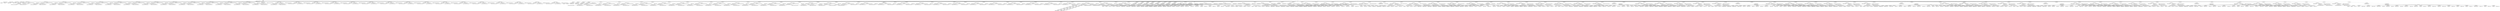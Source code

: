 digraph G {	
ranksep=.25;
	0 [label="MODULE"];
	1 [label="IDENTIFIERS: matmul_12x12_systolic"];
	0 -> 1;
	2 [label="VAR_DECLARE_LIST"];
	0 -> 2;
	3 [label="VAR_DECLARE:  INPUT PORT"];
	2 -> 3;
	4 [label="IDENTIFIERS: clk"];
	3 -> 4;
	5 [label="VAR_DECLARE:  INPUT PORT"];
	2 -> 5;
	6 [label="IDENTIFIERS: reset"];
	5 -> 6;
	7 [label="VAR_DECLARE:  INPUT PORT"];
	2 -> 7;
	8 [label="IDENTIFIERS: start_mat_mul"];
	7 -> 8;
	9 [label="VAR_DECLARE:  OUTPUT PORT"];
	2 -> 9;
	10 [label="IDENTIFIERS: done_mat_mul"];
	9 -> 10;
	11 [label="VAR_DECLARE:  INPUT PORT"];
	2 -> 11;
	12 [label="IDENTIFIERS: a_data_00"];
	11 -> 12;
	13 [label="BINARY_OPERATION: MINUS"];
	11 -> 13;
	14 [label="BINARY_OPERATION: MULTIPLY"];
	13 -> 14;
	15 [label="NUMBERS: 00000000000000000000000000000100 ()"];
	14 -> 15;
	16 [label="NUMBERS: 00000000000000000000000000010000 ()"];
	14 -> 16;
	17 [label="NUMBERS: 00000000000000000000000000000001 ()"];
	13 -> 17;
	18 [label="NUMBERS: 00000000000000000000000000000000 ()"];
	11 -> 18;
	19 [label="VAR_DECLARE:  INPUT PORT"];
	2 -> 19;
	20 [label="IDENTIFIERS: a_data_10"];
	19 -> 20;
	21 [label="BINARY_OPERATION: MINUS"];
	19 -> 21;
	22 [label="BINARY_OPERATION: MULTIPLY"];
	21 -> 22;
	23 [label="NUMBERS: 00000000000000000000000000000100 ()"];
	22 -> 23;
	24 [label="NUMBERS: 00000000000000000000000000010000 ()"];
	22 -> 24;
	25 [label="NUMBERS: 00000000000000000000000000000001 ()"];
	21 -> 25;
	26 [label="NUMBERS: 00000000000000000000000000000000 ()"];
	19 -> 26;
	27 [label="VAR_DECLARE:  INPUT PORT"];
	2 -> 27;
	28 [label="IDENTIFIERS: a_data_20"];
	27 -> 28;
	29 [label="BINARY_OPERATION: MINUS"];
	27 -> 29;
	30 [label="BINARY_OPERATION: MULTIPLY"];
	29 -> 30;
	31 [label="NUMBERS: 00000000000000000000000000000100 ()"];
	30 -> 31;
	32 [label="NUMBERS: 00000000000000000000000000010000 ()"];
	30 -> 32;
	33 [label="NUMBERS: 00000000000000000000000000000001 ()"];
	29 -> 33;
	34 [label="NUMBERS: 00000000000000000000000000000000 ()"];
	27 -> 34;
	35 [label="VAR_DECLARE:  INPUT PORT"];
	2 -> 35;
	36 [label="IDENTIFIERS: b_data_00"];
	35 -> 36;
	37 [label="BINARY_OPERATION: MINUS"];
	35 -> 37;
	38 [label="BINARY_OPERATION: MULTIPLY"];
	37 -> 38;
	39 [label="NUMBERS: 00000000000000000000000000000100 ()"];
	38 -> 39;
	40 [label="NUMBERS: 00000000000000000000000000010000 ()"];
	38 -> 40;
	41 [label="NUMBERS: 00000000000000000000000000000001 ()"];
	37 -> 41;
	42 [label="NUMBERS: 00000000000000000000000000000000 ()"];
	35 -> 42;
	43 [label="VAR_DECLARE:  INPUT PORT"];
	2 -> 43;
	44 [label="IDENTIFIERS: b_data_01"];
	43 -> 44;
	45 [label="BINARY_OPERATION: MINUS"];
	43 -> 45;
	46 [label="BINARY_OPERATION: MULTIPLY"];
	45 -> 46;
	47 [label="NUMBERS: 00000000000000000000000000000100 ()"];
	46 -> 47;
	48 [label="NUMBERS: 00000000000000000000000000010000 ()"];
	46 -> 48;
	49 [label="NUMBERS: 00000000000000000000000000000001 ()"];
	45 -> 49;
	50 [label="NUMBERS: 00000000000000000000000000000000 ()"];
	43 -> 50;
	51 [label="VAR_DECLARE:  INPUT PORT"];
	2 -> 51;
	52 [label="IDENTIFIERS: b_data_02"];
	51 -> 52;
	53 [label="BINARY_OPERATION: MINUS"];
	51 -> 53;
	54 [label="BINARY_OPERATION: MULTIPLY"];
	53 -> 54;
	55 [label="NUMBERS: 00000000000000000000000000000100 ()"];
	54 -> 55;
	56 [label="NUMBERS: 00000000000000000000000000010000 ()"];
	54 -> 56;
	57 [label="NUMBERS: 00000000000000000000000000000001 ()"];
	53 -> 57;
	58 [label="NUMBERS: 00000000000000000000000000000000 ()"];
	51 -> 58;
	59 [label="VAR_DECLARE:  OUTPUT PORT"];
	2 -> 59;
	60 [label="IDENTIFIERS: c_data_00"];
	59 -> 60;
	61 [label="BINARY_OPERATION: MINUS"];
	59 -> 61;
	62 [label="BINARY_OPERATION: MULTIPLY"];
	61 -> 62;
	63 [label="NUMBERS: 00000000000000000000000000000100 ()"];
	62 -> 63;
	64 [label="NUMBERS: 00000000000000000000000000010000 ()"];
	62 -> 64;
	65 [label="NUMBERS: 00000000000000000000000000000001 ()"];
	61 -> 65;
	66 [label="NUMBERS: 00000000000000000000000000000000 ()"];
	59 -> 66;
	67 [label="VAR_DECLARE:  OUTPUT PORT"];
	2 -> 67;
	68 [label="IDENTIFIERS: c_data_01"];
	67 -> 68;
	69 [label="BINARY_OPERATION: MINUS"];
	67 -> 69;
	70 [label="BINARY_OPERATION: MULTIPLY"];
	69 -> 70;
	71 [label="NUMBERS: 00000000000000000000000000000100 ()"];
	70 -> 71;
	72 [label="NUMBERS: 00000000000000000000000000010000 ()"];
	70 -> 72;
	73 [label="NUMBERS: 00000000000000000000000000000001 ()"];
	69 -> 73;
	74 [label="NUMBERS: 00000000000000000000000000000000 ()"];
	67 -> 74;
	75 [label="VAR_DECLARE:  OUTPUT PORT"];
	2 -> 75;
	76 [label="IDENTIFIERS: c_data_02"];
	75 -> 76;
	77 [label="BINARY_OPERATION: MINUS"];
	75 -> 77;
	78 [label="BINARY_OPERATION: MULTIPLY"];
	77 -> 78;
	79 [label="NUMBERS: 00000000000000000000000000000100 ()"];
	78 -> 79;
	80 [label="NUMBERS: 00000000000000000000000000010000 ()"];
	78 -> 80;
	81 [label="NUMBERS: 00000000000000000000000000000001 ()"];
	77 -> 81;
	82 [label="NUMBERS: 00000000000000000000000000000000 ()"];
	75 -> 82;
	83 [label="VAR_DECLARE:  OUTPUT PORT"];
	2 -> 83;
	84 [label="IDENTIFIERS: c_data_10"];
	83 -> 84;
	85 [label="BINARY_OPERATION: MINUS"];
	83 -> 85;
	86 [label="BINARY_OPERATION: MULTIPLY"];
	85 -> 86;
	87 [label="NUMBERS: 00000000000000000000000000000100 ()"];
	86 -> 87;
	88 [label="NUMBERS: 00000000000000000000000000010000 ()"];
	86 -> 88;
	89 [label="NUMBERS: 00000000000000000000000000000001 ()"];
	85 -> 89;
	90 [label="NUMBERS: 00000000000000000000000000000000 ()"];
	83 -> 90;
	91 [label="VAR_DECLARE:  OUTPUT PORT"];
	2 -> 91;
	92 [label="IDENTIFIERS: c_data_11"];
	91 -> 92;
	93 [label="BINARY_OPERATION: MINUS"];
	91 -> 93;
	94 [label="BINARY_OPERATION: MULTIPLY"];
	93 -> 94;
	95 [label="NUMBERS: 00000000000000000000000000000100 ()"];
	94 -> 95;
	96 [label="NUMBERS: 00000000000000000000000000010000 ()"];
	94 -> 96;
	97 [label="NUMBERS: 00000000000000000000000000000001 ()"];
	93 -> 97;
	98 [label="NUMBERS: 00000000000000000000000000000000 ()"];
	91 -> 98;
	99 [label="VAR_DECLARE:  OUTPUT PORT"];
	2 -> 99;
	100 [label="IDENTIFIERS: c_data_12"];
	99 -> 100;
	101 [label="BINARY_OPERATION: MINUS"];
	99 -> 101;
	102 [label="BINARY_OPERATION: MULTIPLY"];
	101 -> 102;
	103 [label="NUMBERS: 00000000000000000000000000000100 ()"];
	102 -> 103;
	104 [label="NUMBERS: 00000000000000000000000000010000 ()"];
	102 -> 104;
	105 [label="NUMBERS: 00000000000000000000000000000001 ()"];
	101 -> 105;
	106 [label="NUMBERS: 00000000000000000000000000000000 ()"];
	99 -> 106;
	107 [label="VAR_DECLARE:  OUTPUT PORT"];
	2 -> 107;
	108 [label="IDENTIFIERS: c_data_20"];
	107 -> 108;
	109 [label="BINARY_OPERATION: MINUS"];
	107 -> 109;
	110 [label="BINARY_OPERATION: MULTIPLY"];
	109 -> 110;
	111 [label="NUMBERS: 00000000000000000000000000000100 ()"];
	110 -> 111;
	112 [label="NUMBERS: 00000000000000000000000000010000 ()"];
	110 -> 112;
	113 [label="NUMBERS: 00000000000000000000000000000001 ()"];
	109 -> 113;
	114 [label="NUMBERS: 00000000000000000000000000000000 ()"];
	107 -> 114;
	115 [label="VAR_DECLARE:  OUTPUT PORT"];
	2 -> 115;
	116 [label="IDENTIFIERS: c_data_21"];
	115 -> 116;
	117 [label="BINARY_OPERATION: MINUS"];
	115 -> 117;
	118 [label="BINARY_OPERATION: MULTIPLY"];
	117 -> 118;
	119 [label="NUMBERS: 00000000000000000000000000000100 ()"];
	118 -> 119;
	120 [label="NUMBERS: 00000000000000000000000000010000 ()"];
	118 -> 120;
	121 [label="NUMBERS: 00000000000000000000000000000001 ()"];
	117 -> 121;
	122 [label="NUMBERS: 00000000000000000000000000000000 ()"];
	115 -> 122;
	123 [label="VAR_DECLARE:  OUTPUT PORT"];
	2 -> 123;
	124 [label="IDENTIFIERS: c_data_22"];
	123 -> 124;
	125 [label="BINARY_OPERATION: MINUS"];
	123 -> 125;
	126 [label="BINARY_OPERATION: MULTIPLY"];
	125 -> 126;
	127 [label="NUMBERS: 00000000000000000000000000000100 ()"];
	126 -> 127;
	128 [label="NUMBERS: 00000000000000000000000000010000 ()"];
	126 -> 128;
	129 [label="NUMBERS: 00000000000000000000000000000001 ()"];
	125 -> 129;
	130 [label="NUMBERS: 00000000000000000000000000000000 ()"];
	123 -> 130;
	131 [label="VAR_DECLARE:  OUTPUT PORT"];
	2 -> 131;
	132 [label="IDENTIFIERS: a_addr_00"];
	131 -> 132;
	133 [label="BINARY_OPERATION: MINUS"];
	131 -> 133;
	134 [label="NUMBERS: 00000000000000000000000000000111 ()"];
	133 -> 134;
	135 [label="NUMBERS: 00000000000000000000000000000001 ()"];
	133 -> 135;
	136 [label="NUMBERS: 00000000000000000000000000000000 ()"];
	131 -> 136;
	137 [label="VAR_DECLARE:  OUTPUT PORT"];
	2 -> 137;
	138 [label="IDENTIFIERS: a_addr_10"];
	137 -> 138;
	139 [label="BINARY_OPERATION: MINUS"];
	137 -> 139;
	140 [label="NUMBERS: 00000000000000000000000000000111 ()"];
	139 -> 140;
	141 [label="NUMBERS: 00000000000000000000000000000001 ()"];
	139 -> 141;
	142 [label="NUMBERS: 00000000000000000000000000000000 ()"];
	137 -> 142;
	143 [label="VAR_DECLARE:  OUTPUT PORT"];
	2 -> 143;
	144 [label="IDENTIFIERS: a_addr_20"];
	143 -> 144;
	145 [label="BINARY_OPERATION: MINUS"];
	143 -> 145;
	146 [label="NUMBERS: 00000000000000000000000000000111 ()"];
	145 -> 146;
	147 [label="NUMBERS: 00000000000000000000000000000001 ()"];
	145 -> 147;
	148 [label="NUMBERS: 00000000000000000000000000000000 ()"];
	143 -> 148;
	149 [label="VAR_DECLARE:  OUTPUT PORT"];
	2 -> 149;
	150 [label="IDENTIFIERS: b_addr_00"];
	149 -> 150;
	151 [label="BINARY_OPERATION: MINUS"];
	149 -> 151;
	152 [label="NUMBERS: 00000000000000000000000000000111 ()"];
	151 -> 152;
	153 [label="NUMBERS: 00000000000000000000000000000001 ()"];
	151 -> 153;
	154 [label="NUMBERS: 00000000000000000000000000000000 ()"];
	149 -> 154;
	155 [label="VAR_DECLARE:  OUTPUT PORT"];
	2 -> 155;
	156 [label="IDENTIFIERS: b_addr_01"];
	155 -> 156;
	157 [label="BINARY_OPERATION: MINUS"];
	155 -> 157;
	158 [label="NUMBERS: 00000000000000000000000000000111 ()"];
	157 -> 158;
	159 [label="NUMBERS: 00000000000000000000000000000001 ()"];
	157 -> 159;
	160 [label="NUMBERS: 00000000000000000000000000000000 ()"];
	155 -> 160;
	161 [label="VAR_DECLARE:  OUTPUT PORT"];
	2 -> 161;
	162 [label="IDENTIFIERS: b_addr_02"];
	161 -> 162;
	163 [label="BINARY_OPERATION: MINUS"];
	161 -> 163;
	164 [label="NUMBERS: 00000000000000000000000000000111 ()"];
	163 -> 164;
	165 [label="NUMBERS: 00000000000000000000000000000001 ()"];
	163 -> 165;
	166 [label="NUMBERS: 00000000000000000000000000000000 ()"];
	161 -> 166;
	167 [label="VAR_DECLARE:  OUTPUT PORT"];
	2 -> 167;
	168 [label="IDENTIFIERS: c_addr_00"];
	167 -> 168;
	169 [label="BINARY_OPERATION: MINUS"];
	167 -> 169;
	170 [label="NUMBERS: 00000000000000000000000000000111 ()"];
	169 -> 170;
	171 [label="NUMBERS: 00000000000000000000000000000001 ()"];
	169 -> 171;
	172 [label="NUMBERS: 00000000000000000000000000000000 ()"];
	167 -> 172;
	173 [label="VAR_DECLARE:  OUTPUT PORT"];
	2 -> 173;
	174 [label="IDENTIFIERS: c_addr_01"];
	173 -> 174;
	175 [label="BINARY_OPERATION: MINUS"];
	173 -> 175;
	176 [label="NUMBERS: 00000000000000000000000000000111 ()"];
	175 -> 176;
	177 [label="NUMBERS: 00000000000000000000000000000001 ()"];
	175 -> 177;
	178 [label="NUMBERS: 00000000000000000000000000000000 ()"];
	173 -> 178;
	179 [label="VAR_DECLARE:  OUTPUT PORT"];
	2 -> 179;
	180 [label="IDENTIFIERS: c_addr_02"];
	179 -> 180;
	181 [label="BINARY_OPERATION: MINUS"];
	179 -> 181;
	182 [label="NUMBERS: 00000000000000000000000000000111 ()"];
	181 -> 182;
	183 [label="NUMBERS: 00000000000000000000000000000001 ()"];
	181 -> 183;
	184 [label="NUMBERS: 00000000000000000000000000000000 ()"];
	179 -> 184;
	185 [label="VAR_DECLARE:  OUTPUT PORT"];
	2 -> 185;
	186 [label="IDENTIFIERS: c_addr_10"];
	185 -> 186;
	187 [label="BINARY_OPERATION: MINUS"];
	185 -> 187;
	188 [label="NUMBERS: 00000000000000000000000000000111 ()"];
	187 -> 188;
	189 [label="NUMBERS: 00000000000000000000000000000001 ()"];
	187 -> 189;
	190 [label="NUMBERS: 00000000000000000000000000000000 ()"];
	185 -> 190;
	191 [label="VAR_DECLARE:  OUTPUT PORT"];
	2 -> 191;
	192 [label="IDENTIFIERS: c_addr_11"];
	191 -> 192;
	193 [label="BINARY_OPERATION: MINUS"];
	191 -> 193;
	194 [label="NUMBERS: 00000000000000000000000000000111 ()"];
	193 -> 194;
	195 [label="NUMBERS: 00000000000000000000000000000001 ()"];
	193 -> 195;
	196 [label="NUMBERS: 00000000000000000000000000000000 ()"];
	191 -> 196;
	197 [label="VAR_DECLARE:  OUTPUT PORT"];
	2 -> 197;
	198 [label="IDENTIFIERS: c_addr_12"];
	197 -> 198;
	199 [label="BINARY_OPERATION: MINUS"];
	197 -> 199;
	200 [label="NUMBERS: 00000000000000000000000000000111 ()"];
	199 -> 200;
	201 [label="NUMBERS: 00000000000000000000000000000001 ()"];
	199 -> 201;
	202 [label="NUMBERS: 00000000000000000000000000000000 ()"];
	197 -> 202;
	203 [label="VAR_DECLARE:  OUTPUT PORT"];
	2 -> 203;
	204 [label="IDENTIFIERS: c_addr_20"];
	203 -> 204;
	205 [label="BINARY_OPERATION: MINUS"];
	203 -> 205;
	206 [label="NUMBERS: 00000000000000000000000000000111 ()"];
	205 -> 206;
	207 [label="NUMBERS: 00000000000000000000000000000001 ()"];
	205 -> 207;
	208 [label="NUMBERS: 00000000000000000000000000000000 ()"];
	203 -> 208;
	209 [label="VAR_DECLARE:  OUTPUT PORT"];
	2 -> 209;
	210 [label="IDENTIFIERS: c_addr_21"];
	209 -> 210;
	211 [label="BINARY_OPERATION: MINUS"];
	209 -> 211;
	212 [label="NUMBERS: 00000000000000000000000000000111 ()"];
	211 -> 212;
	213 [label="NUMBERS: 00000000000000000000000000000001 ()"];
	211 -> 213;
	214 [label="NUMBERS: 00000000000000000000000000000000 ()"];
	209 -> 214;
	215 [label="VAR_DECLARE:  OUTPUT PORT"];
	2 -> 215;
	216 [label="IDENTIFIERS: c_addr_22"];
	215 -> 216;
	217 [label="BINARY_OPERATION: MINUS"];
	215 -> 217;
	218 [label="NUMBERS: 00000000000000000000000000000111 ()"];
	217 -> 218;
	219 [label="NUMBERS: 00000000000000000000000000000001 ()"];
	217 -> 219;
	220 [label="NUMBERS: 00000000000000000000000000000000 ()"];
	215 -> 220;
	221 [label="MODULE_ITEMS"];
	0 -> 221;
	222 [label="VAR_DECLARE_LIST"];
	221 -> 222;
	223 [label="VAR_DECLARE:  INPUT PORT"];
	222 -> 223;
	224 [label="IDENTIFIERS: clk"];
	223 -> 224;
	225 [label="VAR_DECLARE_LIST"];
	221 -> 225;
	226 [label="VAR_DECLARE:  INPUT PORT"];
	225 -> 226;
	227 [label="IDENTIFIERS: reset"];
	226 -> 227;
	228 [label="VAR_DECLARE_LIST"];
	221 -> 228;
	229 [label="VAR_DECLARE:  INPUT PORT"];
	228 -> 229;
	230 [label="IDENTIFIERS: start_mat_mul"];
	229 -> 230;
	231 [label="VAR_DECLARE_LIST"];
	221 -> 231;
	232 [label="VAR_DECLARE:  OUTPUT PORT"];
	231 -> 232;
	233 [label="IDENTIFIERS: done_mat_mul"];
	232 -> 233;
	234 [label="VAR_DECLARE_LIST"];
	221 -> 234;
	235 [label="VAR_DECLARE:  INPUT PORT"];
	234 -> 235;
	236 [label="IDENTIFIERS: a_data_00"];
	235 -> 236;
	237 [label="BINARY_OPERATION: MINUS"];
	235 -> 237;
	238 [label="BINARY_OPERATION: MULTIPLY"];
	237 -> 238;
	239 [label="NUMBERS: 00000000000000000000000000000100 ()"];
	238 -> 239;
	240 [label="NUMBERS: 00000000000000000000000000010000 ()"];
	238 -> 240;
	241 [label="NUMBERS: 00000000000000000000000000000001 ()"];
	237 -> 241;
	242 [label="NUMBERS: 00000000000000000000000000000000 ()"];
	235 -> 242;
	243 [label="VAR_DECLARE_LIST"];
	221 -> 243;
	244 [label="VAR_DECLARE:  INPUT PORT"];
	243 -> 244;
	245 [label="IDENTIFIERS: a_data_10"];
	244 -> 245;
	246 [label="BINARY_OPERATION: MINUS"];
	244 -> 246;
	247 [label="BINARY_OPERATION: MULTIPLY"];
	246 -> 247;
	248 [label="NUMBERS: 00000000000000000000000000000100 ()"];
	247 -> 248;
	249 [label="NUMBERS: 00000000000000000000000000010000 ()"];
	247 -> 249;
	250 [label="NUMBERS: 00000000000000000000000000000001 ()"];
	246 -> 250;
	251 [label="NUMBERS: 00000000000000000000000000000000 ()"];
	244 -> 251;
	252 [label="VAR_DECLARE_LIST"];
	221 -> 252;
	253 [label="VAR_DECLARE:  INPUT PORT"];
	252 -> 253;
	254 [label="IDENTIFIERS: a_data_20"];
	253 -> 254;
	255 [label="BINARY_OPERATION: MINUS"];
	253 -> 255;
	256 [label="BINARY_OPERATION: MULTIPLY"];
	255 -> 256;
	257 [label="NUMBERS: 00000000000000000000000000000100 ()"];
	256 -> 257;
	258 [label="NUMBERS: 00000000000000000000000000010000 ()"];
	256 -> 258;
	259 [label="NUMBERS: 00000000000000000000000000000001 ()"];
	255 -> 259;
	260 [label="NUMBERS: 00000000000000000000000000000000 ()"];
	253 -> 260;
	261 [label="VAR_DECLARE_LIST"];
	221 -> 261;
	262 [label="VAR_DECLARE:  INPUT PORT"];
	261 -> 262;
	263 [label="IDENTIFIERS: b_data_00"];
	262 -> 263;
	264 [label="BINARY_OPERATION: MINUS"];
	262 -> 264;
	265 [label="BINARY_OPERATION: MULTIPLY"];
	264 -> 265;
	266 [label="NUMBERS: 00000000000000000000000000000100 ()"];
	265 -> 266;
	267 [label="NUMBERS: 00000000000000000000000000010000 ()"];
	265 -> 267;
	268 [label="NUMBERS: 00000000000000000000000000000001 ()"];
	264 -> 268;
	269 [label="NUMBERS: 00000000000000000000000000000000 ()"];
	262 -> 269;
	270 [label="VAR_DECLARE_LIST"];
	221 -> 270;
	271 [label="VAR_DECLARE:  INPUT PORT"];
	270 -> 271;
	272 [label="IDENTIFIERS: b_data_01"];
	271 -> 272;
	273 [label="BINARY_OPERATION: MINUS"];
	271 -> 273;
	274 [label="BINARY_OPERATION: MULTIPLY"];
	273 -> 274;
	275 [label="NUMBERS: 00000000000000000000000000000100 ()"];
	274 -> 275;
	276 [label="NUMBERS: 00000000000000000000000000010000 ()"];
	274 -> 276;
	277 [label="NUMBERS: 00000000000000000000000000000001 ()"];
	273 -> 277;
	278 [label="NUMBERS: 00000000000000000000000000000000 ()"];
	271 -> 278;
	279 [label="VAR_DECLARE_LIST"];
	221 -> 279;
	280 [label="VAR_DECLARE:  INPUT PORT"];
	279 -> 280;
	281 [label="IDENTIFIERS: b_data_02"];
	280 -> 281;
	282 [label="BINARY_OPERATION: MINUS"];
	280 -> 282;
	283 [label="BINARY_OPERATION: MULTIPLY"];
	282 -> 283;
	284 [label="NUMBERS: 00000000000000000000000000000100 ()"];
	283 -> 284;
	285 [label="NUMBERS: 00000000000000000000000000010000 ()"];
	283 -> 285;
	286 [label="NUMBERS: 00000000000000000000000000000001 ()"];
	282 -> 286;
	287 [label="NUMBERS: 00000000000000000000000000000000 ()"];
	280 -> 287;
	288 [label="VAR_DECLARE_LIST"];
	221 -> 288;
	289 [label="VAR_DECLARE:  OUTPUT PORT"];
	288 -> 289;
	290 [label="IDENTIFIERS: c_data_00"];
	289 -> 290;
	291 [label="BINARY_OPERATION: MINUS"];
	289 -> 291;
	292 [label="BINARY_OPERATION: MULTIPLY"];
	291 -> 292;
	293 [label="NUMBERS: 00000000000000000000000000000100 ()"];
	292 -> 293;
	294 [label="NUMBERS: 00000000000000000000000000010000 ()"];
	292 -> 294;
	295 [label="NUMBERS: 00000000000000000000000000000001 ()"];
	291 -> 295;
	296 [label="NUMBERS: 00000000000000000000000000000000 ()"];
	289 -> 296;
	297 [label="VAR_DECLARE_LIST"];
	221 -> 297;
	298 [label="VAR_DECLARE:  OUTPUT PORT"];
	297 -> 298;
	299 [label="IDENTIFIERS: c_data_01"];
	298 -> 299;
	300 [label="BINARY_OPERATION: MINUS"];
	298 -> 300;
	301 [label="BINARY_OPERATION: MULTIPLY"];
	300 -> 301;
	302 [label="NUMBERS: 00000000000000000000000000000100 ()"];
	301 -> 302;
	303 [label="NUMBERS: 00000000000000000000000000010000 ()"];
	301 -> 303;
	304 [label="NUMBERS: 00000000000000000000000000000001 ()"];
	300 -> 304;
	305 [label="NUMBERS: 00000000000000000000000000000000 ()"];
	298 -> 305;
	306 [label="VAR_DECLARE_LIST"];
	221 -> 306;
	307 [label="VAR_DECLARE:  OUTPUT PORT"];
	306 -> 307;
	308 [label="IDENTIFIERS: c_data_02"];
	307 -> 308;
	309 [label="BINARY_OPERATION: MINUS"];
	307 -> 309;
	310 [label="BINARY_OPERATION: MULTIPLY"];
	309 -> 310;
	311 [label="NUMBERS: 00000000000000000000000000000100 ()"];
	310 -> 311;
	312 [label="NUMBERS: 00000000000000000000000000010000 ()"];
	310 -> 312;
	313 [label="NUMBERS: 00000000000000000000000000000001 ()"];
	309 -> 313;
	314 [label="NUMBERS: 00000000000000000000000000000000 ()"];
	307 -> 314;
	315 [label="VAR_DECLARE_LIST"];
	221 -> 315;
	316 [label="VAR_DECLARE:  OUTPUT PORT"];
	315 -> 316;
	317 [label="IDENTIFIERS: c_data_10"];
	316 -> 317;
	318 [label="BINARY_OPERATION: MINUS"];
	316 -> 318;
	319 [label="BINARY_OPERATION: MULTIPLY"];
	318 -> 319;
	320 [label="NUMBERS: 00000000000000000000000000000100 ()"];
	319 -> 320;
	321 [label="NUMBERS: 00000000000000000000000000010000 ()"];
	319 -> 321;
	322 [label="NUMBERS: 00000000000000000000000000000001 ()"];
	318 -> 322;
	323 [label="NUMBERS: 00000000000000000000000000000000 ()"];
	316 -> 323;
	324 [label="VAR_DECLARE_LIST"];
	221 -> 324;
	325 [label="VAR_DECLARE:  OUTPUT PORT"];
	324 -> 325;
	326 [label="IDENTIFIERS: c_data_11"];
	325 -> 326;
	327 [label="BINARY_OPERATION: MINUS"];
	325 -> 327;
	328 [label="BINARY_OPERATION: MULTIPLY"];
	327 -> 328;
	329 [label="NUMBERS: 00000000000000000000000000000100 ()"];
	328 -> 329;
	330 [label="NUMBERS: 00000000000000000000000000010000 ()"];
	328 -> 330;
	331 [label="NUMBERS: 00000000000000000000000000000001 ()"];
	327 -> 331;
	332 [label="NUMBERS: 00000000000000000000000000000000 ()"];
	325 -> 332;
	333 [label="VAR_DECLARE_LIST"];
	221 -> 333;
	334 [label="VAR_DECLARE:  OUTPUT PORT"];
	333 -> 334;
	335 [label="IDENTIFIERS: c_data_12"];
	334 -> 335;
	336 [label="BINARY_OPERATION: MINUS"];
	334 -> 336;
	337 [label="BINARY_OPERATION: MULTIPLY"];
	336 -> 337;
	338 [label="NUMBERS: 00000000000000000000000000000100 ()"];
	337 -> 338;
	339 [label="NUMBERS: 00000000000000000000000000010000 ()"];
	337 -> 339;
	340 [label="NUMBERS: 00000000000000000000000000000001 ()"];
	336 -> 340;
	341 [label="NUMBERS: 00000000000000000000000000000000 ()"];
	334 -> 341;
	342 [label="VAR_DECLARE_LIST"];
	221 -> 342;
	343 [label="VAR_DECLARE:  OUTPUT PORT"];
	342 -> 343;
	344 [label="IDENTIFIERS: c_data_20"];
	343 -> 344;
	345 [label="BINARY_OPERATION: MINUS"];
	343 -> 345;
	346 [label="BINARY_OPERATION: MULTIPLY"];
	345 -> 346;
	347 [label="NUMBERS: 00000000000000000000000000000100 ()"];
	346 -> 347;
	348 [label="NUMBERS: 00000000000000000000000000010000 ()"];
	346 -> 348;
	349 [label="NUMBERS: 00000000000000000000000000000001 ()"];
	345 -> 349;
	350 [label="NUMBERS: 00000000000000000000000000000000 ()"];
	343 -> 350;
	351 [label="VAR_DECLARE_LIST"];
	221 -> 351;
	352 [label="VAR_DECLARE:  OUTPUT PORT"];
	351 -> 352;
	353 [label="IDENTIFIERS: c_data_21"];
	352 -> 353;
	354 [label="BINARY_OPERATION: MINUS"];
	352 -> 354;
	355 [label="BINARY_OPERATION: MULTIPLY"];
	354 -> 355;
	356 [label="NUMBERS: 00000000000000000000000000000100 ()"];
	355 -> 356;
	357 [label="NUMBERS: 00000000000000000000000000010000 ()"];
	355 -> 357;
	358 [label="NUMBERS: 00000000000000000000000000000001 ()"];
	354 -> 358;
	359 [label="NUMBERS: 00000000000000000000000000000000 ()"];
	352 -> 359;
	360 [label="VAR_DECLARE_LIST"];
	221 -> 360;
	361 [label="VAR_DECLARE:  OUTPUT PORT"];
	360 -> 361;
	362 [label="IDENTIFIERS: c_data_22"];
	361 -> 362;
	363 [label="BINARY_OPERATION: MINUS"];
	361 -> 363;
	364 [label="BINARY_OPERATION: MULTIPLY"];
	363 -> 364;
	365 [label="NUMBERS: 00000000000000000000000000000100 ()"];
	364 -> 365;
	366 [label="NUMBERS: 00000000000000000000000000010000 ()"];
	364 -> 366;
	367 [label="NUMBERS: 00000000000000000000000000000001 ()"];
	363 -> 367;
	368 [label="NUMBERS: 00000000000000000000000000000000 ()"];
	361 -> 368;
	369 [label="VAR_DECLARE_LIST"];
	221 -> 369;
	370 [label="VAR_DECLARE:  OUTPUT PORT"];
	369 -> 370;
	371 [label="IDENTIFIERS: a_addr_00"];
	370 -> 371;
	372 [label="BINARY_OPERATION: MINUS"];
	370 -> 372;
	373 [label="NUMBERS: 00000000000000000000000000000111 ()"];
	372 -> 373;
	374 [label="NUMBERS: 00000000000000000000000000000001 ()"];
	372 -> 374;
	375 [label="NUMBERS: 00000000000000000000000000000000 ()"];
	370 -> 375;
	376 [label="VAR_DECLARE_LIST"];
	221 -> 376;
	377 [label="VAR_DECLARE:  OUTPUT PORT"];
	376 -> 377;
	378 [label="IDENTIFIERS: a_addr_10"];
	377 -> 378;
	379 [label="BINARY_OPERATION: MINUS"];
	377 -> 379;
	380 [label="NUMBERS: 00000000000000000000000000000111 ()"];
	379 -> 380;
	381 [label="NUMBERS: 00000000000000000000000000000001 ()"];
	379 -> 381;
	382 [label="NUMBERS: 00000000000000000000000000000000 ()"];
	377 -> 382;
	383 [label="VAR_DECLARE_LIST"];
	221 -> 383;
	384 [label="VAR_DECLARE:  OUTPUT PORT"];
	383 -> 384;
	385 [label="IDENTIFIERS: a_addr_20"];
	384 -> 385;
	386 [label="BINARY_OPERATION: MINUS"];
	384 -> 386;
	387 [label="NUMBERS: 00000000000000000000000000000111 ()"];
	386 -> 387;
	388 [label="NUMBERS: 00000000000000000000000000000001 ()"];
	386 -> 388;
	389 [label="NUMBERS: 00000000000000000000000000000000 ()"];
	384 -> 389;
	390 [label="VAR_DECLARE_LIST"];
	221 -> 390;
	391 [label="VAR_DECLARE:  OUTPUT PORT"];
	390 -> 391;
	392 [label="IDENTIFIERS: b_addr_00"];
	391 -> 392;
	393 [label="BINARY_OPERATION: MINUS"];
	391 -> 393;
	394 [label="NUMBERS: 00000000000000000000000000000111 ()"];
	393 -> 394;
	395 [label="NUMBERS: 00000000000000000000000000000001 ()"];
	393 -> 395;
	396 [label="NUMBERS: 00000000000000000000000000000000 ()"];
	391 -> 396;
	397 [label="VAR_DECLARE_LIST"];
	221 -> 397;
	398 [label="VAR_DECLARE:  OUTPUT PORT"];
	397 -> 398;
	399 [label="IDENTIFIERS: b_addr_01"];
	398 -> 399;
	400 [label="BINARY_OPERATION: MINUS"];
	398 -> 400;
	401 [label="NUMBERS: 00000000000000000000000000000111 ()"];
	400 -> 401;
	402 [label="NUMBERS: 00000000000000000000000000000001 ()"];
	400 -> 402;
	403 [label="NUMBERS: 00000000000000000000000000000000 ()"];
	398 -> 403;
	404 [label="VAR_DECLARE_LIST"];
	221 -> 404;
	405 [label="VAR_DECLARE:  OUTPUT PORT"];
	404 -> 405;
	406 [label="IDENTIFIERS: b_addr_02"];
	405 -> 406;
	407 [label="BINARY_OPERATION: MINUS"];
	405 -> 407;
	408 [label="NUMBERS: 00000000000000000000000000000111 ()"];
	407 -> 408;
	409 [label="NUMBERS: 00000000000000000000000000000001 ()"];
	407 -> 409;
	410 [label="NUMBERS: 00000000000000000000000000000000 ()"];
	405 -> 410;
	411 [label="VAR_DECLARE_LIST"];
	221 -> 411;
	412 [label="VAR_DECLARE:  OUTPUT PORT"];
	411 -> 412;
	413 [label="IDENTIFIERS: c_addr_00"];
	412 -> 413;
	414 [label="BINARY_OPERATION: MINUS"];
	412 -> 414;
	415 [label="NUMBERS: 00000000000000000000000000000111 ()"];
	414 -> 415;
	416 [label="NUMBERS: 00000000000000000000000000000001 ()"];
	414 -> 416;
	417 [label="NUMBERS: 00000000000000000000000000000000 ()"];
	412 -> 417;
	418 [label="VAR_DECLARE_LIST"];
	221 -> 418;
	419 [label="VAR_DECLARE:  OUTPUT PORT"];
	418 -> 419;
	420 [label="IDENTIFIERS: c_addr_01"];
	419 -> 420;
	421 [label="BINARY_OPERATION: MINUS"];
	419 -> 421;
	422 [label="NUMBERS: 00000000000000000000000000000111 ()"];
	421 -> 422;
	423 [label="NUMBERS: 00000000000000000000000000000001 ()"];
	421 -> 423;
	424 [label="NUMBERS: 00000000000000000000000000000000 ()"];
	419 -> 424;
	425 [label="VAR_DECLARE_LIST"];
	221 -> 425;
	426 [label="VAR_DECLARE:  OUTPUT PORT"];
	425 -> 426;
	427 [label="IDENTIFIERS: c_addr_02"];
	426 -> 427;
	428 [label="BINARY_OPERATION: MINUS"];
	426 -> 428;
	429 [label="NUMBERS: 00000000000000000000000000000111 ()"];
	428 -> 429;
	430 [label="NUMBERS: 00000000000000000000000000000001 ()"];
	428 -> 430;
	431 [label="NUMBERS: 00000000000000000000000000000000 ()"];
	426 -> 431;
	432 [label="VAR_DECLARE_LIST"];
	221 -> 432;
	433 [label="VAR_DECLARE:  OUTPUT PORT"];
	432 -> 433;
	434 [label="IDENTIFIERS: c_addr_10"];
	433 -> 434;
	435 [label="BINARY_OPERATION: MINUS"];
	433 -> 435;
	436 [label="NUMBERS: 00000000000000000000000000000111 ()"];
	435 -> 436;
	437 [label="NUMBERS: 00000000000000000000000000000001 ()"];
	435 -> 437;
	438 [label="NUMBERS: 00000000000000000000000000000000 ()"];
	433 -> 438;
	439 [label="VAR_DECLARE_LIST"];
	221 -> 439;
	440 [label="VAR_DECLARE:  OUTPUT PORT"];
	439 -> 440;
	441 [label="IDENTIFIERS: c_addr_11"];
	440 -> 441;
	442 [label="BINARY_OPERATION: MINUS"];
	440 -> 442;
	443 [label="NUMBERS: 00000000000000000000000000000111 ()"];
	442 -> 443;
	444 [label="NUMBERS: 00000000000000000000000000000001 ()"];
	442 -> 444;
	445 [label="NUMBERS: 00000000000000000000000000000000 ()"];
	440 -> 445;
	446 [label="VAR_DECLARE_LIST"];
	221 -> 446;
	447 [label="VAR_DECLARE:  OUTPUT PORT"];
	446 -> 447;
	448 [label="IDENTIFIERS: c_addr_12"];
	447 -> 448;
	449 [label="BINARY_OPERATION: MINUS"];
	447 -> 449;
	450 [label="NUMBERS: 00000000000000000000000000000111 ()"];
	449 -> 450;
	451 [label="NUMBERS: 00000000000000000000000000000001 ()"];
	449 -> 451;
	452 [label="NUMBERS: 00000000000000000000000000000000 ()"];
	447 -> 452;
	453 [label="VAR_DECLARE_LIST"];
	221 -> 453;
	454 [label="VAR_DECLARE:  OUTPUT PORT"];
	453 -> 454;
	455 [label="IDENTIFIERS: c_addr_20"];
	454 -> 455;
	456 [label="BINARY_OPERATION: MINUS"];
	454 -> 456;
	457 [label="NUMBERS: 00000000000000000000000000000111 ()"];
	456 -> 457;
	458 [label="NUMBERS: 00000000000000000000000000000001 ()"];
	456 -> 458;
	459 [label="NUMBERS: 00000000000000000000000000000000 ()"];
	454 -> 459;
	460 [label="VAR_DECLARE_LIST"];
	221 -> 460;
	461 [label="VAR_DECLARE:  OUTPUT PORT"];
	460 -> 461;
	462 [label="IDENTIFIERS: c_addr_21"];
	461 -> 462;
	463 [label="BINARY_OPERATION: MINUS"];
	461 -> 463;
	464 [label="NUMBERS: 00000000000000000000000000000111 ()"];
	463 -> 464;
	465 [label="NUMBERS: 00000000000000000000000000000001 ()"];
	463 -> 465;
	466 [label="NUMBERS: 00000000000000000000000000000000 ()"];
	461 -> 466;
	467 [label="VAR_DECLARE_LIST"];
	221 -> 467;
	468 [label="VAR_DECLARE:  OUTPUT PORT"];
	467 -> 468;
	469 [label="IDENTIFIERS: c_addr_22"];
	468 -> 469;
	470 [label="BINARY_OPERATION: MINUS"];
	468 -> 470;
	471 [label="NUMBERS: 00000000000000000000000000000111 ()"];
	470 -> 471;
	472 [label="NUMBERS: 00000000000000000000000000000001 ()"];
	470 -> 472;
	473 [label="NUMBERS: 00000000000000000000000000000000 ()"];
	468 -> 473;
	474 [label="VAR_DECLARE_LIST"];
	221 -> 474;
	475 [label="VAR_DECLARE:  WIRE"];
	474 -> 475;
	476 [label="IDENTIFIERS: done_mat_mul_00"];
	475 -> 476;
	477 [label="VAR_DECLARE_LIST"];
	221 -> 477;
	478 [label="VAR_DECLARE:  WIRE"];
	477 -> 478;
	479 [label="IDENTIFIERS: done_mat_mul_01"];
	478 -> 479;
	480 [label="VAR_DECLARE_LIST"];
	221 -> 480;
	481 [label="VAR_DECLARE:  WIRE"];
	480 -> 481;
	482 [label="IDENTIFIERS: done_mat_mul_02"];
	481 -> 482;
	483 [label="VAR_DECLARE_LIST"];
	221 -> 483;
	484 [label="VAR_DECLARE:  WIRE"];
	483 -> 484;
	485 [label="IDENTIFIERS: done_mat_mul_10"];
	484 -> 485;
	486 [label="VAR_DECLARE_LIST"];
	221 -> 486;
	487 [label="VAR_DECLARE:  WIRE"];
	486 -> 487;
	488 [label="IDENTIFIERS: done_mat_mul_11"];
	487 -> 488;
	489 [label="VAR_DECLARE_LIST"];
	221 -> 489;
	490 [label="VAR_DECLARE:  WIRE"];
	489 -> 490;
	491 [label="IDENTIFIERS: done_mat_mul_12"];
	490 -> 491;
	492 [label="VAR_DECLARE_LIST"];
	221 -> 492;
	493 [label="VAR_DECLARE:  WIRE"];
	492 -> 493;
	494 [label="IDENTIFIERS: done_mat_mul_20"];
	493 -> 494;
	495 [label="VAR_DECLARE_LIST"];
	221 -> 495;
	496 [label="VAR_DECLARE:  WIRE"];
	495 -> 496;
	497 [label="IDENTIFIERS: done_mat_mul_21"];
	496 -> 497;
	498 [label="VAR_DECLARE_LIST"];
	221 -> 498;
	499 [label="VAR_DECLARE:  WIRE"];
	498 -> 499;
	500 [label="IDENTIFIERS: done_mat_mul_22"];
	499 -> 500;
	501 [label="ASSIGN"];
	221 -> 501;
	502 [label="BLOCKING_STATEMENT"];
	501 -> 502;
	503 [label="IDENTIFIERS: done_mat_mul"];
	502 -> 503;
	504 [label="BINARY_OPERATION: LOGICAL_AND"];
	502 -> 504;
	505 [label="BINARY_OPERATION: LOGICAL_AND"];
	504 -> 505;
	506 [label="BINARY_OPERATION: LOGICAL_AND"];
	505 -> 506;
	507 [label="BINARY_OPERATION: LOGICAL_AND"];
	506 -> 507;
	508 [label="BINARY_OPERATION: LOGICAL_AND"];
	507 -> 508;
	509 [label="BINARY_OPERATION: LOGICAL_AND"];
	508 -> 509;
	510 [label="BINARY_OPERATION: LOGICAL_AND"];
	509 -> 510;
	511 [label="BINARY_OPERATION: LOGICAL_AND"];
	510 -> 511;
	512 [label="IDENTIFIERS: done_mat_mul_00"];
	511 -> 512;
	513 [label="IDENTIFIERS: done_mat_mul_01"];
	511 -> 513;
	514 [label="IDENTIFIERS: done_mat_mul_02"];
	510 -> 514;
	515 [label="IDENTIFIERS: done_mat_mul_10"];
	509 -> 515;
	516 [label="IDENTIFIERS: done_mat_mul_11"];
	508 -> 516;
	517 [label="IDENTIFIERS: done_mat_mul_12"];
	507 -> 517;
	518 [label="IDENTIFIERS: done_mat_mul_20"];
	506 -> 518;
	519 [label="IDENTIFIERS: done_mat_mul_21"];
	505 -> 519;
	520 [label="IDENTIFIERS: done_mat_mul_22"];
	504 -> 520;
	521 [label="VAR_DECLARE_LIST"];
	221 -> 521;
	522 [label="VAR_DECLARE:  WIRE"];
	521 -> 522;
	523 [label="IDENTIFIERS: a_data_00_to_01"];
	522 -> 523;
	524 [label="BINARY_OPERATION: MINUS"];
	522 -> 524;
	525 [label="BINARY_OPERATION: MULTIPLY"];
	524 -> 525;
	526 [label="NUMBERS: 00000000000000000000000000000100 ()"];
	525 -> 526;
	527 [label="NUMBERS: 00000000000000000000000000010000 ()"];
	525 -> 527;
	528 [label="NUMBERS: 00000000000000000000000000000001 ()"];
	524 -> 528;
	529 [label="NUMBERS: 00000000000000000000000000000000 ()"];
	522 -> 529;
	530 [label="VAR_DECLARE_LIST"];
	221 -> 530;
	531 [label="VAR_DECLARE:  WIRE"];
	530 -> 531;
	532 [label="IDENTIFIERS: b_data_00_to_10"];
	531 -> 532;
	533 [label="BINARY_OPERATION: MINUS"];
	531 -> 533;
	534 [label="BINARY_OPERATION: MULTIPLY"];
	533 -> 534;
	535 [label="NUMBERS: 00000000000000000000000000000100 ()"];
	534 -> 535;
	536 [label="NUMBERS: 00000000000000000000000000010000 ()"];
	534 -> 536;
	537 [label="NUMBERS: 00000000000000000000000000000001 ()"];
	533 -> 537;
	538 [label="NUMBERS: 00000000000000000000000000000000 ()"];
	531 -> 538;
	539 [label="VAR_DECLARE_LIST"];
	221 -> 539;
	540 [label="VAR_DECLARE:  WIRE"];
	539 -> 540;
	541 [label="IDENTIFIERS: a_data_00_NC"];
	540 -> 541;
	542 [label="BINARY_OPERATION: MINUS"];
	540 -> 542;
	543 [label="BINARY_OPERATION: MULTIPLY"];
	542 -> 543;
	544 [label="NUMBERS: 00000000000000000000000000000100 ()"];
	543 -> 544;
	545 [label="NUMBERS: 00000000000000000000000000010000 ()"];
	543 -> 545;
	546 [label="NUMBERS: 00000000000000000000000000000001 ()"];
	542 -> 546;
	547 [label="NUMBERS: 00000000000000000000000000000000 ()"];
	540 -> 547;
	548 [label="VAR_DECLARE_LIST"];
	221 -> 548;
	549 [label="VAR_DECLARE:  WIRE"];
	548 -> 549;
	550 [label="IDENTIFIERS: b_data_00_NC"];
	549 -> 550;
	551 [label="BINARY_OPERATION: MINUS"];
	549 -> 551;
	552 [label="BINARY_OPERATION: MULTIPLY"];
	551 -> 552;
	553 [label="NUMBERS: 00000000000000000000000000000100 ()"];
	552 -> 553;
	554 [label="NUMBERS: 00000000000000000000000000010000 ()"];
	552 -> 554;
	555 [label="NUMBERS: 00000000000000000000000000000001 ()"];
	551 -> 555;
	556 [label="NUMBERS: 00000000000000000000000000000000 ()"];
	549 -> 556;
	557 [label="MODULE_INSTANCE"];
	221 -> 557;
	558 [label="MODULE_INSTANCE"];
	557 -> 558;
	559 [label="IDENTIFIERS: matmul_4x4_systolic"];
	558 -> 559;
	560 [label="MODULE_NAMED_INSTANCE"];
	558 -> 560;
	561 [label="IDENTIFIERS: u_matmul_4x4_00"];
	560 -> 561;
	562 [label="MODULE_CONNECT_LIST"];
	560 -> 562;
	563 [label="MODULE_CONNECT"];
	562 -> 563;
	564 [label="IDENTIFIERS: clk"];
	563 -> 564;
	565 [label="IDENTIFIERS: clk"];
	563 -> 565;
	566 [label="MODULE_CONNECT"];
	562 -> 566;
	567 [label="IDENTIFIERS: reset"];
	566 -> 567;
	568 [label="IDENTIFIERS: reset"];
	566 -> 568;
	569 [label="MODULE_CONNECT"];
	562 -> 569;
	570 [label="IDENTIFIERS: start_mat_mul"];
	569 -> 570;
	571 [label="IDENTIFIERS: start_mat_mul"];
	569 -> 571;
	572 [label="MODULE_CONNECT"];
	562 -> 572;
	573 [label="IDENTIFIERS: done_mat_mul"];
	572 -> 573;
	574 [label="IDENTIFIERS: done_mat_mul_00"];
	572 -> 574;
	575 [label="MODULE_CONNECT"];
	562 -> 575;
	576 [label="IDENTIFIERS: a_data"];
	575 -> 576;
	577 [label="IDENTIFIERS: a_data_00"];
	575 -> 577;
	578 [label="MODULE_CONNECT"];
	562 -> 578;
	579 [label="IDENTIFIERS: b_data"];
	578 -> 579;
	580 [label="IDENTIFIERS: b_data_00"];
	578 -> 580;
	581 [label="MODULE_CONNECT"];
	562 -> 581;
	582 [label="IDENTIFIERS: a_data_in"];
	581 -> 582;
	583 [label="IDENTIFIERS: a_data_00_NC"];
	581 -> 583;
	584 [label="MODULE_CONNECT"];
	562 -> 584;
	585 [label="IDENTIFIERS: b_data_in"];
	584 -> 585;
	586 [label="IDENTIFIERS: b_data_00_NC"];
	584 -> 586;
	587 [label="MODULE_CONNECT"];
	562 -> 587;
	588 [label="IDENTIFIERS: c_data"];
	587 -> 588;
	589 [label="IDENTIFIERS: c_data_00"];
	587 -> 589;
	590 [label="MODULE_CONNECT"];
	562 -> 590;
	591 [label="IDENTIFIERS: a_data_out"];
	590 -> 591;
	592 [label="IDENTIFIERS: a_data_00_to_01"];
	590 -> 592;
	593 [label="MODULE_CONNECT"];
	562 -> 593;
	594 [label="IDENTIFIERS: b_data_out"];
	593 -> 594;
	595 [label="IDENTIFIERS: b_data_00_to_10"];
	593 -> 595;
	596 [label="MODULE_CONNECT"];
	562 -> 596;
	597 [label="IDENTIFIERS: a_addr"];
	596 -> 597;
	598 [label="IDENTIFIERS: a_addr_00"];
	596 -> 598;
	599 [label="MODULE_CONNECT"];
	562 -> 599;
	600 [label="IDENTIFIERS: b_addr"];
	599 -> 600;
	601 [label="IDENTIFIERS: b_addr_00"];
	599 -> 601;
	602 [label="MODULE_CONNECT"];
	562 -> 602;
	603 [label="IDENTIFIERS: c_addr"];
	602 -> 603;
	604 [label="IDENTIFIERS: c_addr_00"];
	602 -> 604;
	605 [label="MODULE_CONNECT"];
	562 -> 605;
	606 [label="IDENTIFIERS: final_mat_mul_size"];
	605 -> 606;
	607 [label="NUMBERS: 00001100 ()"];
	605 -> 607;
	608 [label="MODULE_CONNECT"];
	562 -> 608;
	609 [label="IDENTIFIERS: a_loc"];
	608 -> 609;
	610 [label="NUMBERS: 00000000 ()"];
	608 -> 610;
	611 [label="MODULE_CONNECT"];
	562 -> 611;
	612 [label="IDENTIFIERS: b_loc"];
	611 -> 612;
	613 [label="NUMBERS: 00000000 ()"];
	611 -> 613;
	614 [label="VAR_DECLARE_LIST"];
	221 -> 614;
	615 [label="VAR_DECLARE:  WIRE"];
	614 -> 615;
	616 [label="IDENTIFIERS: a_data_01_to_02"];
	615 -> 616;
	617 [label="BINARY_OPERATION: MINUS"];
	615 -> 617;
	618 [label="BINARY_OPERATION: MULTIPLY"];
	617 -> 618;
	619 [label="NUMBERS: 00000000000000000000000000000100 ()"];
	618 -> 619;
	620 [label="NUMBERS: 00000000000000000000000000010000 ()"];
	618 -> 620;
	621 [label="NUMBERS: 00000000000000000000000000000001 ()"];
	617 -> 621;
	622 [label="NUMBERS: 00000000000000000000000000000000 ()"];
	615 -> 622;
	623 [label="VAR_DECLARE_LIST"];
	221 -> 623;
	624 [label="VAR_DECLARE:  WIRE"];
	623 -> 624;
	625 [label="IDENTIFIERS: b_data_01_to_11"];
	624 -> 625;
	626 [label="BINARY_OPERATION: MINUS"];
	624 -> 626;
	627 [label="BINARY_OPERATION: MULTIPLY"];
	626 -> 627;
	628 [label="NUMBERS: 00000000000000000000000000000100 ()"];
	627 -> 628;
	629 [label="NUMBERS: 00000000000000000000000000010000 ()"];
	627 -> 629;
	630 [label="NUMBERS: 00000000000000000000000000000001 ()"];
	626 -> 630;
	631 [label="NUMBERS: 00000000000000000000000000000000 ()"];
	624 -> 631;
	632 [label="VAR_DECLARE_LIST"];
	221 -> 632;
	633 [label="VAR_DECLARE:  WIRE"];
	632 -> 633;
	634 [label="IDENTIFIERS: a_addr_01_NC"];
	633 -> 634;
	635 [label="BINARY_OPERATION: MINUS"];
	633 -> 635;
	636 [label="NUMBERS: 00000000000000000000000000000111 ()"];
	635 -> 636;
	637 [label="NUMBERS: 00000000000000000000000000000001 ()"];
	635 -> 637;
	638 [label="NUMBERS: 00000000000000000000000000000000 ()"];
	633 -> 638;
	639 [label="VAR_DECLARE_LIST"];
	221 -> 639;
	640 [label="VAR_DECLARE:  WIRE"];
	639 -> 640;
	641 [label="IDENTIFIERS: a_data_01_NC"];
	640 -> 641;
	642 [label="BINARY_OPERATION: MINUS"];
	640 -> 642;
	643 [label="BINARY_OPERATION: MULTIPLY"];
	642 -> 643;
	644 [label="NUMBERS: 00000000000000000000000000000100 ()"];
	643 -> 644;
	645 [label="NUMBERS: 00000000000000000000000000010000 ()"];
	643 -> 645;
	646 [label="NUMBERS: 00000000000000000000000000000001 ()"];
	642 -> 646;
	647 [label="NUMBERS: 00000000000000000000000000000000 ()"];
	640 -> 647;
	648 [label="VAR_DECLARE_LIST"];
	221 -> 648;
	649 [label="VAR_DECLARE:  WIRE"];
	648 -> 649;
	650 [label="IDENTIFIERS: b_data_in_01_NC"];
	649 -> 650;
	651 [label="BINARY_OPERATION: MINUS"];
	649 -> 651;
	652 [label="BINARY_OPERATION: MULTIPLY"];
	651 -> 652;
	653 [label="NUMBERS: 00000000000000000000000000000100 ()"];
	652 -> 653;
	654 [label="NUMBERS: 00000000000000000000000000010000 ()"];
	652 -> 654;
	655 [label="NUMBERS: 00000000000000000000000000000001 ()"];
	651 -> 655;
	656 [label="NUMBERS: 00000000000000000000000000000000 ()"];
	649 -> 656;
	657 [label="MODULE_INSTANCE"];
	221 -> 657;
	658 [label="MODULE_INSTANCE"];
	657 -> 658;
	659 [label="IDENTIFIERS: matmul_4x4_systolic"];
	658 -> 659;
	660 [label="MODULE_NAMED_INSTANCE"];
	658 -> 660;
	661 [label="IDENTIFIERS: u_matmul_4x4_01"];
	660 -> 661;
	662 [label="MODULE_CONNECT_LIST"];
	660 -> 662;
	663 [label="MODULE_CONNECT"];
	662 -> 663;
	664 [label="IDENTIFIERS: clk"];
	663 -> 664;
	665 [label="IDENTIFIERS: clk"];
	663 -> 665;
	666 [label="MODULE_CONNECT"];
	662 -> 666;
	667 [label="IDENTIFIERS: reset"];
	666 -> 667;
	668 [label="IDENTIFIERS: reset"];
	666 -> 668;
	669 [label="MODULE_CONNECT"];
	662 -> 669;
	670 [label="IDENTIFIERS: start_mat_mul"];
	669 -> 670;
	671 [label="IDENTIFIERS: start_mat_mul"];
	669 -> 671;
	672 [label="MODULE_CONNECT"];
	662 -> 672;
	673 [label="IDENTIFIERS: done_mat_mul"];
	672 -> 673;
	674 [label="IDENTIFIERS: done_mat_mul_01"];
	672 -> 674;
	675 [label="MODULE_CONNECT"];
	662 -> 675;
	676 [label="IDENTIFIERS: a_data"];
	675 -> 676;
	677 [label="IDENTIFIERS: a_data_01_NC"];
	675 -> 677;
	678 [label="MODULE_CONNECT"];
	662 -> 678;
	679 [label="IDENTIFIERS: b_data"];
	678 -> 679;
	680 [label="IDENTIFIERS: b_data_01"];
	678 -> 680;
	681 [label="MODULE_CONNECT"];
	662 -> 681;
	682 [label="IDENTIFIERS: a_data_in"];
	681 -> 682;
	683 [label="IDENTIFIERS: a_data_00_to_01"];
	681 -> 683;
	684 [label="MODULE_CONNECT"];
	662 -> 684;
	685 [label="IDENTIFIERS: b_data_in"];
	684 -> 685;
	686 [label="IDENTIFIERS: b_data_in_01_NC"];
	684 -> 686;
	687 [label="MODULE_CONNECT"];
	662 -> 687;
	688 [label="IDENTIFIERS: c_data"];
	687 -> 688;
	689 [label="IDENTIFIERS: c_data_01"];
	687 -> 689;
	690 [label="MODULE_CONNECT"];
	662 -> 690;
	691 [label="IDENTIFIERS: a_data_out"];
	690 -> 691;
	692 [label="IDENTIFIERS: a_data_01_to_02"];
	690 -> 692;
	693 [label="MODULE_CONNECT"];
	662 -> 693;
	694 [label="IDENTIFIERS: b_data_out"];
	693 -> 694;
	695 [label="IDENTIFIERS: b_data_01_to_11"];
	693 -> 695;
	696 [label="MODULE_CONNECT"];
	662 -> 696;
	697 [label="IDENTIFIERS: a_addr"];
	696 -> 697;
	698 [label="IDENTIFIERS: a_addr_01_NC"];
	696 -> 698;
	699 [label="MODULE_CONNECT"];
	662 -> 699;
	700 [label="IDENTIFIERS: b_addr"];
	699 -> 700;
	701 [label="IDENTIFIERS: b_addr_01"];
	699 -> 701;
	702 [label="MODULE_CONNECT"];
	662 -> 702;
	703 [label="IDENTIFIERS: c_addr"];
	702 -> 703;
	704 [label="IDENTIFIERS: c_addr_01"];
	702 -> 704;
	705 [label="MODULE_CONNECT"];
	662 -> 705;
	706 [label="IDENTIFIERS: final_mat_mul_size"];
	705 -> 706;
	707 [label="NUMBERS: 00001100 ()"];
	705 -> 707;
	708 [label="MODULE_CONNECT"];
	662 -> 708;
	709 [label="IDENTIFIERS: a_loc"];
	708 -> 709;
	710 [label="NUMBERS: 00000000 ()"];
	708 -> 710;
	711 [label="MODULE_CONNECT"];
	662 -> 711;
	712 [label="IDENTIFIERS: b_loc"];
	711 -> 712;
	713 [label="NUMBERS: 00000001 ()"];
	711 -> 713;
	714 [label="VAR_DECLARE_LIST"];
	221 -> 714;
	715 [label="VAR_DECLARE:  WIRE"];
	714 -> 715;
	716 [label="IDENTIFIERS: a_data_10_to_11"];
	715 -> 716;
	717 [label="BINARY_OPERATION: MINUS"];
	715 -> 717;
	718 [label="BINARY_OPERATION: MULTIPLY"];
	717 -> 718;
	719 [label="NUMBERS: 00000000000000000000000000000100 ()"];
	718 -> 719;
	720 [label="NUMBERS: 00000000000000000000000000010000 ()"];
	718 -> 720;
	721 [label="NUMBERS: 00000000000000000000000000000001 ()"];
	717 -> 721;
	722 [label="NUMBERS: 00000000000000000000000000000000 ()"];
	715 -> 722;
	723 [label="VAR_DECLARE_LIST"];
	221 -> 723;
	724 [label="VAR_DECLARE:  WIRE"];
	723 -> 724;
	725 [label="IDENTIFIERS: b_data_10_to_20"];
	724 -> 725;
	726 [label="BINARY_OPERATION: MINUS"];
	724 -> 726;
	727 [label="BINARY_OPERATION: MULTIPLY"];
	726 -> 727;
	728 [label="NUMBERS: 00000000000000000000000000000100 ()"];
	727 -> 728;
	729 [label="NUMBERS: 00000000000000000000000000010000 ()"];
	727 -> 729;
	730 [label="NUMBERS: 00000000000000000000000000000001 ()"];
	726 -> 730;
	731 [label="NUMBERS: 00000000000000000000000000000000 ()"];
	724 -> 731;
	732 [label="VAR_DECLARE_LIST"];
	221 -> 732;
	733 [label="VAR_DECLARE:  WIRE"];
	732 -> 733;
	734 [label="IDENTIFIERS: b_addr_10_NC"];
	733 -> 734;
	735 [label="BINARY_OPERATION: MINUS"];
	733 -> 735;
	736 [label="NUMBERS: 00000000000000000000000000000111 ()"];
	735 -> 736;
	737 [label="NUMBERS: 00000000000000000000000000000001 ()"];
	735 -> 737;
	738 [label="NUMBERS: 00000000000000000000000000000000 ()"];
	733 -> 738;
	739 [label="VAR_DECLARE_LIST"];
	221 -> 739;
	740 [label="VAR_DECLARE:  WIRE"];
	739 -> 740;
	741 [label="IDENTIFIERS: a_data_10_NC"];
	740 -> 741;
	742 [label="BINARY_OPERATION: MINUS"];
	740 -> 742;
	743 [label="BINARY_OPERATION: MULTIPLY"];
	742 -> 743;
	744 [label="NUMBERS: 00000000000000000000000000000100 ()"];
	743 -> 744;
	745 [label="NUMBERS: 00000000000000000000000000010000 ()"];
	743 -> 745;
	746 [label="NUMBERS: 00000000000000000000000000000001 ()"];
	742 -> 746;
	747 [label="NUMBERS: 00000000000000000000000000000000 ()"];
	740 -> 747;
	748 [label="VAR_DECLARE_LIST"];
	221 -> 748;
	749 [label="VAR_DECLARE:  WIRE"];
	748 -> 749;
	750 [label="IDENTIFIERS: b_data_10_NC"];
	749 -> 750;
	751 [label="BINARY_OPERATION: MINUS"];
	749 -> 751;
	752 [label="BINARY_OPERATION: MULTIPLY"];
	751 -> 752;
	753 [label="NUMBERS: 00000000000000000000000000000100 ()"];
	752 -> 753;
	754 [label="NUMBERS: 00000000000000000000000000010000 ()"];
	752 -> 754;
	755 [label="NUMBERS: 00000000000000000000000000000001 ()"];
	751 -> 755;
	756 [label="NUMBERS: 00000000000000000000000000000000 ()"];
	749 -> 756;
	757 [label="MODULE_INSTANCE"];
	221 -> 757;
	758 [label="MODULE_INSTANCE"];
	757 -> 758;
	759 [label="IDENTIFIERS: matmul_4x4_systolic"];
	758 -> 759;
	760 [label="MODULE_NAMED_INSTANCE"];
	758 -> 760;
	761 [label="IDENTIFIERS: u_matmul_4x4_10"];
	760 -> 761;
	762 [label="MODULE_CONNECT_LIST"];
	760 -> 762;
	763 [label="MODULE_CONNECT"];
	762 -> 763;
	764 [label="IDENTIFIERS: clk"];
	763 -> 764;
	765 [label="IDENTIFIERS: clk"];
	763 -> 765;
	766 [label="MODULE_CONNECT"];
	762 -> 766;
	767 [label="IDENTIFIERS: reset"];
	766 -> 767;
	768 [label="IDENTIFIERS: reset"];
	766 -> 768;
	769 [label="MODULE_CONNECT"];
	762 -> 769;
	770 [label="IDENTIFIERS: start_mat_mul"];
	769 -> 770;
	771 [label="IDENTIFIERS: start_mat_mul"];
	769 -> 771;
	772 [label="MODULE_CONNECT"];
	762 -> 772;
	773 [label="IDENTIFIERS: done_mat_mul"];
	772 -> 773;
	774 [label="IDENTIFIERS: done_mat_mul_10"];
	772 -> 774;
	775 [label="MODULE_CONNECT"];
	762 -> 775;
	776 [label="IDENTIFIERS: a_data"];
	775 -> 776;
	777 [label="IDENTIFIERS: a_data_10"];
	775 -> 777;
	778 [label="MODULE_CONNECT"];
	762 -> 778;
	779 [label="IDENTIFIERS: b_data"];
	778 -> 779;
	780 [label="IDENTIFIERS: b_data_10_NC"];
	778 -> 780;
	781 [label="MODULE_CONNECT"];
	762 -> 781;
	782 [label="IDENTIFIERS: a_data_in"];
	781 -> 782;
	783 [label="IDENTIFIERS: a_data_10_NC"];
	781 -> 783;
	784 [label="MODULE_CONNECT"];
	762 -> 784;
	785 [label="IDENTIFIERS: b_data_in"];
	784 -> 785;
	786 [label="IDENTIFIERS: b_data_00_to_10"];
	784 -> 786;
	787 [label="MODULE_CONNECT"];
	762 -> 787;
	788 [label="IDENTIFIERS: c_data"];
	787 -> 788;
	789 [label="IDENTIFIERS: c_data_10"];
	787 -> 789;
	790 [label="MODULE_CONNECT"];
	762 -> 790;
	791 [label="IDENTIFIERS: a_data_out"];
	790 -> 791;
	792 [label="IDENTIFIERS: a_data_10_to_11"];
	790 -> 792;
	793 [label="MODULE_CONNECT"];
	762 -> 793;
	794 [label="IDENTIFIERS: b_data_out"];
	793 -> 794;
	795 [label="IDENTIFIERS: b_data_10_to_20"];
	793 -> 795;
	796 [label="MODULE_CONNECT"];
	762 -> 796;
	797 [label="IDENTIFIERS: a_addr"];
	796 -> 797;
	798 [label="IDENTIFIERS: a_addr_10"];
	796 -> 798;
	799 [label="MODULE_CONNECT"];
	762 -> 799;
	800 [label="IDENTIFIERS: b_addr"];
	799 -> 800;
	801 [label="IDENTIFIERS: b_addr_10_NC"];
	799 -> 801;
	802 [label="MODULE_CONNECT"];
	762 -> 802;
	803 [label="IDENTIFIERS: c_addr"];
	802 -> 803;
	804 [label="IDENTIFIERS: c_addr_10"];
	802 -> 804;
	805 [label="MODULE_CONNECT"];
	762 -> 805;
	806 [label="IDENTIFIERS: final_mat_mul_size"];
	805 -> 806;
	807 [label="NUMBERS: 00001100 ()"];
	805 -> 807;
	808 [label="MODULE_CONNECT"];
	762 -> 808;
	809 [label="IDENTIFIERS: a_loc"];
	808 -> 809;
	810 [label="NUMBERS: 00000001 ()"];
	808 -> 810;
	811 [label="MODULE_CONNECT"];
	762 -> 811;
	812 [label="IDENTIFIERS: b_loc"];
	811 -> 812;
	813 [label="NUMBERS: 00000000 ()"];
	811 -> 813;
	814 [label="VAR_DECLARE_LIST"];
	221 -> 814;
	815 [label="VAR_DECLARE:  WIRE"];
	814 -> 815;
	816 [label="IDENTIFIERS: a_data_11_to_12"];
	815 -> 816;
	817 [label="BINARY_OPERATION: MINUS"];
	815 -> 817;
	818 [label="BINARY_OPERATION: MULTIPLY"];
	817 -> 818;
	819 [label="NUMBERS: 00000000000000000000000000000100 ()"];
	818 -> 819;
	820 [label="NUMBERS: 00000000000000000000000000010000 ()"];
	818 -> 820;
	821 [label="NUMBERS: 00000000000000000000000000000001 ()"];
	817 -> 821;
	822 [label="NUMBERS: 00000000000000000000000000000000 ()"];
	815 -> 822;
	823 [label="VAR_DECLARE_LIST"];
	221 -> 823;
	824 [label="VAR_DECLARE:  WIRE"];
	823 -> 824;
	825 [label="IDENTIFIERS: b_data_11_to_21"];
	824 -> 825;
	826 [label="BINARY_OPERATION: MINUS"];
	824 -> 826;
	827 [label="BINARY_OPERATION: MULTIPLY"];
	826 -> 827;
	828 [label="NUMBERS: 00000000000000000000000000000100 ()"];
	827 -> 828;
	829 [label="NUMBERS: 00000000000000000000000000010000 ()"];
	827 -> 829;
	830 [label="NUMBERS: 00000000000000000000000000000001 ()"];
	826 -> 830;
	831 [label="NUMBERS: 00000000000000000000000000000000 ()"];
	824 -> 831;
	832 [label="VAR_DECLARE_LIST"];
	221 -> 832;
	833 [label="VAR_DECLARE:  WIRE"];
	832 -> 833;
	834 [label="IDENTIFIERS: a_addr_11_NC"];
	833 -> 834;
	835 [label="BINARY_OPERATION: MINUS"];
	833 -> 835;
	836 [label="NUMBERS: 00000000000000000000000000000111 ()"];
	835 -> 836;
	837 [label="NUMBERS: 00000000000000000000000000000001 ()"];
	835 -> 837;
	838 [label="NUMBERS: 00000000000000000000000000000000 ()"];
	833 -> 838;
	839 [label="VAR_DECLARE_LIST"];
	221 -> 839;
	840 [label="VAR_DECLARE:  WIRE"];
	839 -> 840;
	841 [label="IDENTIFIERS: b_addr_11_NC"];
	840 -> 841;
	842 [label="BINARY_OPERATION: MINUS"];
	840 -> 842;
	843 [label="NUMBERS: 00000000000000000000000000000111 ()"];
	842 -> 843;
	844 [label="NUMBERS: 00000000000000000000000000000001 ()"];
	842 -> 844;
	845 [label="NUMBERS: 00000000000000000000000000000000 ()"];
	840 -> 845;
	846 [label="VAR_DECLARE_LIST"];
	221 -> 846;
	847 [label="VAR_DECLARE:  WIRE"];
	846 -> 847;
	848 [label="IDENTIFIERS: a_data_11_NC"];
	847 -> 848;
	849 [label="BINARY_OPERATION: MINUS"];
	847 -> 849;
	850 [label="BINARY_OPERATION: MULTIPLY"];
	849 -> 850;
	851 [label="NUMBERS: 00000000000000000000000000000100 ()"];
	850 -> 851;
	852 [label="NUMBERS: 00000000000000000000000000010000 ()"];
	850 -> 852;
	853 [label="NUMBERS: 00000000000000000000000000000001 ()"];
	849 -> 853;
	854 [label="NUMBERS: 00000000000000000000000000000000 ()"];
	847 -> 854;
	855 [label="VAR_DECLARE_LIST"];
	221 -> 855;
	856 [label="VAR_DECLARE:  WIRE"];
	855 -> 856;
	857 [label="IDENTIFIERS: b_data_11_NC"];
	856 -> 857;
	858 [label="BINARY_OPERATION: MINUS"];
	856 -> 858;
	859 [label="BINARY_OPERATION: MULTIPLY"];
	858 -> 859;
	860 [label="NUMBERS: 00000000000000000000000000000100 ()"];
	859 -> 860;
	861 [label="NUMBERS: 00000000000000000000000000010000 ()"];
	859 -> 861;
	862 [label="NUMBERS: 00000000000000000000000000000001 ()"];
	858 -> 862;
	863 [label="NUMBERS: 00000000000000000000000000000000 ()"];
	856 -> 863;
	864 [label="MODULE_INSTANCE"];
	221 -> 864;
	865 [label="MODULE_INSTANCE"];
	864 -> 865;
	866 [label="IDENTIFIERS: matmul_4x4_systolic"];
	865 -> 866;
	867 [label="MODULE_NAMED_INSTANCE"];
	865 -> 867;
	868 [label="IDENTIFIERS: u_matmul_4x4_11"];
	867 -> 868;
	869 [label="MODULE_CONNECT_LIST"];
	867 -> 869;
	870 [label="MODULE_CONNECT"];
	869 -> 870;
	871 [label="IDENTIFIERS: clk"];
	870 -> 871;
	872 [label="IDENTIFIERS: clk"];
	870 -> 872;
	873 [label="MODULE_CONNECT"];
	869 -> 873;
	874 [label="IDENTIFIERS: reset"];
	873 -> 874;
	875 [label="IDENTIFIERS: reset"];
	873 -> 875;
	876 [label="MODULE_CONNECT"];
	869 -> 876;
	877 [label="IDENTIFIERS: start_mat_mul"];
	876 -> 877;
	878 [label="IDENTIFIERS: start_mat_mul"];
	876 -> 878;
	879 [label="MODULE_CONNECT"];
	869 -> 879;
	880 [label="IDENTIFIERS: done_mat_mul"];
	879 -> 880;
	881 [label="IDENTIFIERS: done_mat_mul_11"];
	879 -> 881;
	882 [label="MODULE_CONNECT"];
	869 -> 882;
	883 [label="IDENTIFIERS: a_data"];
	882 -> 883;
	884 [label="IDENTIFIERS: a_data_11_NC"];
	882 -> 884;
	885 [label="MODULE_CONNECT"];
	869 -> 885;
	886 [label="IDENTIFIERS: b_data"];
	885 -> 886;
	887 [label="IDENTIFIERS: b_data_11_NC"];
	885 -> 887;
	888 [label="MODULE_CONNECT"];
	869 -> 888;
	889 [label="IDENTIFIERS: a_data_in"];
	888 -> 889;
	890 [label="IDENTIFIERS: a_data_10_to_11"];
	888 -> 890;
	891 [label="MODULE_CONNECT"];
	869 -> 891;
	892 [label="IDENTIFIERS: b_data_in"];
	891 -> 892;
	893 [label="IDENTIFIERS: b_data_01_to_11"];
	891 -> 893;
	894 [label="MODULE_CONNECT"];
	869 -> 894;
	895 [label="IDENTIFIERS: c_data"];
	894 -> 895;
	896 [label="IDENTIFIERS: c_data_11"];
	894 -> 896;
	897 [label="MODULE_CONNECT"];
	869 -> 897;
	898 [label="IDENTIFIERS: a_data_out"];
	897 -> 898;
	899 [label="IDENTIFIERS: a_data_11_to_12"];
	897 -> 899;
	900 [label="MODULE_CONNECT"];
	869 -> 900;
	901 [label="IDENTIFIERS: b_data_out"];
	900 -> 901;
	902 [label="IDENTIFIERS: b_data_11_to_21"];
	900 -> 902;
	903 [label="MODULE_CONNECT"];
	869 -> 903;
	904 [label="IDENTIFIERS: a_addr"];
	903 -> 904;
	905 [label="IDENTIFIERS: a_addr_11_NC"];
	903 -> 905;
	906 [label="MODULE_CONNECT"];
	869 -> 906;
	907 [label="IDENTIFIERS: b_addr"];
	906 -> 907;
	908 [label="IDENTIFIERS: b_addr_11_NC"];
	906 -> 908;
	909 [label="MODULE_CONNECT"];
	869 -> 909;
	910 [label="IDENTIFIERS: c_addr"];
	909 -> 910;
	911 [label="IDENTIFIERS: c_addr_11"];
	909 -> 911;
	912 [label="MODULE_CONNECT"];
	869 -> 912;
	913 [label="IDENTIFIERS: final_mat_mul_size"];
	912 -> 913;
	914 [label="NUMBERS: 00001100 ()"];
	912 -> 914;
	915 [label="MODULE_CONNECT"];
	869 -> 915;
	916 [label="IDENTIFIERS: a_loc"];
	915 -> 916;
	917 [label="NUMBERS: 00000001 ()"];
	915 -> 917;
	918 [label="MODULE_CONNECT"];
	869 -> 918;
	919 [label="IDENTIFIERS: b_loc"];
	918 -> 919;
	920 [label="NUMBERS: 00000001 ()"];
	918 -> 920;
	921 [label="VAR_DECLARE_LIST"];
	221 -> 921;
	922 [label="VAR_DECLARE:  WIRE"];
	921 -> 922;
	923 [label="IDENTIFIERS: a_data_02_to_03"];
	922 -> 923;
	924 [label="BINARY_OPERATION: MINUS"];
	922 -> 924;
	925 [label="BINARY_OPERATION: MULTIPLY"];
	924 -> 925;
	926 [label="NUMBERS: 00000000000000000000000000000100 ()"];
	925 -> 926;
	927 [label="NUMBERS: 00000000000000000000000000010000 ()"];
	925 -> 927;
	928 [label="NUMBERS: 00000000000000000000000000000001 ()"];
	924 -> 928;
	929 [label="NUMBERS: 00000000000000000000000000000000 ()"];
	922 -> 929;
	930 [label="VAR_DECLARE_LIST"];
	221 -> 930;
	931 [label="VAR_DECLARE:  WIRE"];
	930 -> 931;
	932 [label="IDENTIFIERS: b_data_02_to_12"];
	931 -> 932;
	933 [label="BINARY_OPERATION: MINUS"];
	931 -> 933;
	934 [label="BINARY_OPERATION: MULTIPLY"];
	933 -> 934;
	935 [label="NUMBERS: 00000000000000000000000000000100 ()"];
	934 -> 935;
	936 [label="NUMBERS: 00000000000000000000000000010000 ()"];
	934 -> 936;
	937 [label="NUMBERS: 00000000000000000000000000000001 ()"];
	933 -> 937;
	938 [label="NUMBERS: 00000000000000000000000000000000 ()"];
	931 -> 938;
	939 [label="VAR_DECLARE_LIST"];
	221 -> 939;
	940 [label="VAR_DECLARE:  WIRE"];
	939 -> 940;
	941 [label="IDENTIFIERS: a_addr_02_NC"];
	940 -> 941;
	942 [label="BINARY_OPERATION: MINUS"];
	940 -> 942;
	943 [label="NUMBERS: 00000000000000000000000000000111 ()"];
	942 -> 943;
	944 [label="NUMBERS: 00000000000000000000000000000001 ()"];
	942 -> 944;
	945 [label="NUMBERS: 00000000000000000000000000000000 ()"];
	940 -> 945;
	946 [label="VAR_DECLARE_LIST"];
	221 -> 946;
	947 [label="VAR_DECLARE:  WIRE"];
	946 -> 947;
	948 [label="IDENTIFIERS: a_data_02_NC"];
	947 -> 948;
	949 [label="BINARY_OPERATION: MINUS"];
	947 -> 949;
	950 [label="BINARY_OPERATION: MULTIPLY"];
	949 -> 950;
	951 [label="NUMBERS: 00000000000000000000000000000100 ()"];
	950 -> 951;
	952 [label="NUMBERS: 00000000000000000000000000010000 ()"];
	950 -> 952;
	953 [label="NUMBERS: 00000000000000000000000000000001 ()"];
	949 -> 953;
	954 [label="NUMBERS: 00000000000000000000000000000000 ()"];
	947 -> 954;
	955 [label="VAR_DECLARE_LIST"];
	221 -> 955;
	956 [label="VAR_DECLARE:  WIRE"];
	955 -> 956;
	957 [label="IDENTIFIERS: b_data_in_02_NC"];
	956 -> 957;
	958 [label="BINARY_OPERATION: MINUS"];
	956 -> 958;
	959 [label="BINARY_OPERATION: MULTIPLY"];
	958 -> 959;
	960 [label="NUMBERS: 00000000000000000000000000000100 ()"];
	959 -> 960;
	961 [label="NUMBERS: 00000000000000000000000000010000 ()"];
	959 -> 961;
	962 [label="NUMBERS: 00000000000000000000000000000001 ()"];
	958 -> 962;
	963 [label="NUMBERS: 00000000000000000000000000000000 ()"];
	956 -> 963;
	964 [label="MODULE_INSTANCE"];
	221 -> 964;
	965 [label="MODULE_INSTANCE"];
	964 -> 965;
	966 [label="IDENTIFIERS: matmul_4x4_systolic"];
	965 -> 966;
	967 [label="MODULE_NAMED_INSTANCE"];
	965 -> 967;
	968 [label="IDENTIFIERS: u_matmul_4x4_02"];
	967 -> 968;
	969 [label="MODULE_CONNECT_LIST"];
	967 -> 969;
	970 [label="MODULE_CONNECT"];
	969 -> 970;
	971 [label="IDENTIFIERS: clk"];
	970 -> 971;
	972 [label="IDENTIFIERS: clk"];
	970 -> 972;
	973 [label="MODULE_CONNECT"];
	969 -> 973;
	974 [label="IDENTIFIERS: reset"];
	973 -> 974;
	975 [label="IDENTIFIERS: reset"];
	973 -> 975;
	976 [label="MODULE_CONNECT"];
	969 -> 976;
	977 [label="IDENTIFIERS: start_mat_mul"];
	976 -> 977;
	978 [label="IDENTIFIERS: start_mat_mul"];
	976 -> 978;
	979 [label="MODULE_CONNECT"];
	969 -> 979;
	980 [label="IDENTIFIERS: done_mat_mul"];
	979 -> 980;
	981 [label="IDENTIFIERS: done_mat_mul_02"];
	979 -> 981;
	982 [label="MODULE_CONNECT"];
	969 -> 982;
	983 [label="IDENTIFIERS: a_data"];
	982 -> 983;
	984 [label="IDENTIFIERS: a_data_02_NC"];
	982 -> 984;
	985 [label="MODULE_CONNECT"];
	969 -> 985;
	986 [label="IDENTIFIERS: b_data"];
	985 -> 986;
	987 [label="IDENTIFIERS: b_data_02"];
	985 -> 987;
	988 [label="MODULE_CONNECT"];
	969 -> 988;
	989 [label="IDENTIFIERS: a_data_in"];
	988 -> 989;
	990 [label="IDENTIFIERS: a_data_01_to_02"];
	988 -> 990;
	991 [label="MODULE_CONNECT"];
	969 -> 991;
	992 [label="IDENTIFIERS: b_data_in"];
	991 -> 992;
	993 [label="IDENTIFIERS: b_data_in_02_NC"];
	991 -> 993;
	994 [label="MODULE_CONNECT"];
	969 -> 994;
	995 [label="IDENTIFIERS: c_data"];
	994 -> 995;
	996 [label="IDENTIFIERS: c_data_02"];
	994 -> 996;
	997 [label="MODULE_CONNECT"];
	969 -> 997;
	998 [label="IDENTIFIERS: a_data_out"];
	997 -> 998;
	999 [label="IDENTIFIERS: a_data_02_to_03"];
	997 -> 999;
	1000 [label="MODULE_CONNECT"];
	969 -> 1000;
	1001 [label="IDENTIFIERS: b_data_out"];
	1000 -> 1001;
	1002 [label="IDENTIFIERS: b_data_02_to_12"];
	1000 -> 1002;
	1003 [label="MODULE_CONNECT"];
	969 -> 1003;
	1004 [label="IDENTIFIERS: a_addr"];
	1003 -> 1004;
	1005 [label="IDENTIFIERS: a_addr_02_NC"];
	1003 -> 1005;
	1006 [label="MODULE_CONNECT"];
	969 -> 1006;
	1007 [label="IDENTIFIERS: b_addr"];
	1006 -> 1007;
	1008 [label="IDENTIFIERS: b_addr_02"];
	1006 -> 1008;
	1009 [label="MODULE_CONNECT"];
	969 -> 1009;
	1010 [label="IDENTIFIERS: c_addr"];
	1009 -> 1010;
	1011 [label="IDENTIFIERS: c_addr_02"];
	1009 -> 1011;
	1012 [label="MODULE_CONNECT"];
	969 -> 1012;
	1013 [label="IDENTIFIERS: final_mat_mul_size"];
	1012 -> 1013;
	1014 [label="NUMBERS: 00001100 ()"];
	1012 -> 1014;
	1015 [label="MODULE_CONNECT"];
	969 -> 1015;
	1016 [label="IDENTIFIERS: a_loc"];
	1015 -> 1016;
	1017 [label="NUMBERS: 00000000 ()"];
	1015 -> 1017;
	1018 [label="MODULE_CONNECT"];
	969 -> 1018;
	1019 [label="IDENTIFIERS: b_loc"];
	1018 -> 1019;
	1020 [label="NUMBERS: 00000010 ()"];
	1018 -> 1020;
	1021 [label="VAR_DECLARE_LIST"];
	221 -> 1021;
	1022 [label="VAR_DECLARE:  WIRE"];
	1021 -> 1022;
	1023 [label="IDENTIFIERS: a_data_12_to_13"];
	1022 -> 1023;
	1024 [label="BINARY_OPERATION: MINUS"];
	1022 -> 1024;
	1025 [label="BINARY_OPERATION: MULTIPLY"];
	1024 -> 1025;
	1026 [label="NUMBERS: 00000000000000000000000000000100 ()"];
	1025 -> 1026;
	1027 [label="NUMBERS: 00000000000000000000000000010000 ()"];
	1025 -> 1027;
	1028 [label="NUMBERS: 00000000000000000000000000000001 ()"];
	1024 -> 1028;
	1029 [label="NUMBERS: 00000000000000000000000000000000 ()"];
	1022 -> 1029;
	1030 [label="VAR_DECLARE_LIST"];
	221 -> 1030;
	1031 [label="VAR_DECLARE:  WIRE"];
	1030 -> 1031;
	1032 [label="IDENTIFIERS: b_data_12_to_22"];
	1031 -> 1032;
	1033 [label="BINARY_OPERATION: MINUS"];
	1031 -> 1033;
	1034 [label="BINARY_OPERATION: MULTIPLY"];
	1033 -> 1034;
	1035 [label="NUMBERS: 00000000000000000000000000000100 ()"];
	1034 -> 1035;
	1036 [label="NUMBERS: 00000000000000000000000000010000 ()"];
	1034 -> 1036;
	1037 [label="NUMBERS: 00000000000000000000000000000001 ()"];
	1033 -> 1037;
	1038 [label="NUMBERS: 00000000000000000000000000000000 ()"];
	1031 -> 1038;
	1039 [label="VAR_DECLARE_LIST"];
	221 -> 1039;
	1040 [label="VAR_DECLARE:  WIRE"];
	1039 -> 1040;
	1041 [label="IDENTIFIERS: b_addr_12_NC"];
	1040 -> 1041;
	1042 [label="BINARY_OPERATION: MINUS"];
	1040 -> 1042;
	1043 [label="NUMBERS: 00000000000000000000000000000111 ()"];
	1042 -> 1043;
	1044 [label="NUMBERS: 00000000000000000000000000000001 ()"];
	1042 -> 1044;
	1045 [label="NUMBERS: 00000000000000000000000000000000 ()"];
	1040 -> 1045;
	1046 [label="VAR_DECLARE_LIST"];
	221 -> 1046;
	1047 [label="VAR_DECLARE:  WIRE"];
	1046 -> 1047;
	1048 [label="IDENTIFIERS: a_addr_12_NC"];
	1047 -> 1048;
	1049 [label="BINARY_OPERATION: MINUS"];
	1047 -> 1049;
	1050 [label="NUMBERS: 00000000000000000000000000000111 ()"];
	1049 -> 1050;
	1051 [label="NUMBERS: 00000000000000000000000000000001 ()"];
	1049 -> 1051;
	1052 [label="NUMBERS: 00000000000000000000000000000000 ()"];
	1047 -> 1052;
	1053 [label="VAR_DECLARE_LIST"];
	221 -> 1053;
	1054 [label="VAR_DECLARE:  WIRE"];
	1053 -> 1054;
	1055 [label="IDENTIFIERS: a_data_12_NC"];
	1054 -> 1055;
	1056 [label="BINARY_OPERATION: MINUS"];
	1054 -> 1056;
	1057 [label="BINARY_OPERATION: MULTIPLY"];
	1056 -> 1057;
	1058 [label="NUMBERS: 00000000000000000000000000000100 ()"];
	1057 -> 1058;
	1059 [label="NUMBERS: 00000000000000000000000000010000 ()"];
	1057 -> 1059;
	1060 [label="NUMBERS: 00000000000000000000000000000001 ()"];
	1056 -> 1060;
	1061 [label="NUMBERS: 00000000000000000000000000000000 ()"];
	1054 -> 1061;
	1062 [label="VAR_DECLARE_LIST"];
	221 -> 1062;
	1063 [label="VAR_DECLARE:  WIRE"];
	1062 -> 1063;
	1064 [label="IDENTIFIERS: b_data_12_NC"];
	1063 -> 1064;
	1065 [label="BINARY_OPERATION: MINUS"];
	1063 -> 1065;
	1066 [label="BINARY_OPERATION: MULTIPLY"];
	1065 -> 1066;
	1067 [label="NUMBERS: 00000000000000000000000000000100 ()"];
	1066 -> 1067;
	1068 [label="NUMBERS: 00000000000000000000000000010000 ()"];
	1066 -> 1068;
	1069 [label="NUMBERS: 00000000000000000000000000000001 ()"];
	1065 -> 1069;
	1070 [label="NUMBERS: 00000000000000000000000000000000 ()"];
	1063 -> 1070;
	1071 [label="MODULE_INSTANCE"];
	221 -> 1071;
	1072 [label="MODULE_INSTANCE"];
	1071 -> 1072;
	1073 [label="IDENTIFIERS: matmul_4x4_systolic"];
	1072 -> 1073;
	1074 [label="MODULE_NAMED_INSTANCE"];
	1072 -> 1074;
	1075 [label="IDENTIFIERS: u_matmul_4x4_12"];
	1074 -> 1075;
	1076 [label="MODULE_CONNECT_LIST"];
	1074 -> 1076;
	1077 [label="MODULE_CONNECT"];
	1076 -> 1077;
	1078 [label="IDENTIFIERS: clk"];
	1077 -> 1078;
	1079 [label="IDENTIFIERS: clk"];
	1077 -> 1079;
	1080 [label="MODULE_CONNECT"];
	1076 -> 1080;
	1081 [label="IDENTIFIERS: reset"];
	1080 -> 1081;
	1082 [label="IDENTIFIERS: reset"];
	1080 -> 1082;
	1083 [label="MODULE_CONNECT"];
	1076 -> 1083;
	1084 [label="IDENTIFIERS: start_mat_mul"];
	1083 -> 1084;
	1085 [label="IDENTIFIERS: start_mat_mul"];
	1083 -> 1085;
	1086 [label="MODULE_CONNECT"];
	1076 -> 1086;
	1087 [label="IDENTIFIERS: done_mat_mul"];
	1086 -> 1087;
	1088 [label="IDENTIFIERS: done_mat_mul_12"];
	1086 -> 1088;
	1089 [label="MODULE_CONNECT"];
	1076 -> 1089;
	1090 [label="IDENTIFIERS: a_data"];
	1089 -> 1090;
	1091 [label="IDENTIFIERS: a_data_12_NC"];
	1089 -> 1091;
	1092 [label="MODULE_CONNECT"];
	1076 -> 1092;
	1093 [label="IDENTIFIERS: b_data"];
	1092 -> 1093;
	1094 [label="IDENTIFIERS: b_data_12_NC"];
	1092 -> 1094;
	1095 [label="MODULE_CONNECT"];
	1076 -> 1095;
	1096 [label="IDENTIFIERS: a_data_in"];
	1095 -> 1096;
	1097 [label="IDENTIFIERS: a_data_11_to_12"];
	1095 -> 1097;
	1098 [label="MODULE_CONNECT"];
	1076 -> 1098;
	1099 [label="IDENTIFIERS: b_data_in"];
	1098 -> 1099;
	1100 [label="IDENTIFIERS: b_data_02_to_12"];
	1098 -> 1100;
	1101 [label="MODULE_CONNECT"];
	1076 -> 1101;
	1102 [label="IDENTIFIERS: c_data"];
	1101 -> 1102;
	1103 [label="IDENTIFIERS: c_data_12"];
	1101 -> 1103;
	1104 [label="MODULE_CONNECT"];
	1076 -> 1104;
	1105 [label="IDENTIFIERS: a_data_out"];
	1104 -> 1105;
	1106 [label="IDENTIFIERS: a_data_12_to_13"];
	1104 -> 1106;
	1107 [label="MODULE_CONNECT"];
	1076 -> 1107;
	1108 [label="IDENTIFIERS: b_data_out"];
	1107 -> 1108;
	1109 [label="IDENTIFIERS: b_data_12_to_22"];
	1107 -> 1109;
	1110 [label="MODULE_CONNECT"];
	1076 -> 1110;
	1111 [label="IDENTIFIERS: a_addr"];
	1110 -> 1111;
	1112 [label="IDENTIFIERS: a_addr_12_NC"];
	1110 -> 1112;
	1113 [label="MODULE_CONNECT"];
	1076 -> 1113;
	1114 [label="IDENTIFIERS: b_addr"];
	1113 -> 1114;
	1115 [label="IDENTIFIERS: b_addr_12_NC"];
	1113 -> 1115;
	1116 [label="MODULE_CONNECT"];
	1076 -> 1116;
	1117 [label="IDENTIFIERS: c_addr"];
	1116 -> 1117;
	1118 [label="IDENTIFIERS: c_addr_12"];
	1116 -> 1118;
	1119 [label="MODULE_CONNECT"];
	1076 -> 1119;
	1120 [label="IDENTIFIERS: final_mat_mul_size"];
	1119 -> 1120;
	1121 [label="NUMBERS: 00001100 ()"];
	1119 -> 1121;
	1122 [label="MODULE_CONNECT"];
	1076 -> 1122;
	1123 [label="IDENTIFIERS: a_loc"];
	1122 -> 1123;
	1124 [label="NUMBERS: 00000001 ()"];
	1122 -> 1124;
	1125 [label="MODULE_CONNECT"];
	1076 -> 1125;
	1126 [label="IDENTIFIERS: b_loc"];
	1125 -> 1126;
	1127 [label="NUMBERS: 00000010 ()"];
	1125 -> 1127;
	1128 [label="VAR_DECLARE_LIST"];
	221 -> 1128;
	1129 [label="VAR_DECLARE:  WIRE"];
	1128 -> 1129;
	1130 [label="IDENTIFIERS: a_data_20_to_21"];
	1129 -> 1130;
	1131 [label="BINARY_OPERATION: MINUS"];
	1129 -> 1131;
	1132 [label="BINARY_OPERATION: MULTIPLY"];
	1131 -> 1132;
	1133 [label="NUMBERS: 00000000000000000000000000000100 ()"];
	1132 -> 1133;
	1134 [label="NUMBERS: 00000000000000000000000000010000 ()"];
	1132 -> 1134;
	1135 [label="NUMBERS: 00000000000000000000000000000001 ()"];
	1131 -> 1135;
	1136 [label="NUMBERS: 00000000000000000000000000000000 ()"];
	1129 -> 1136;
	1137 [label="VAR_DECLARE_LIST"];
	221 -> 1137;
	1138 [label="VAR_DECLARE:  WIRE"];
	1137 -> 1138;
	1139 [label="IDENTIFIERS: b_data_20_to_30"];
	1138 -> 1139;
	1140 [label="BINARY_OPERATION: MINUS"];
	1138 -> 1140;
	1141 [label="BINARY_OPERATION: MULTIPLY"];
	1140 -> 1141;
	1142 [label="NUMBERS: 00000000000000000000000000000100 ()"];
	1141 -> 1142;
	1143 [label="NUMBERS: 00000000000000000000000000010000 ()"];
	1141 -> 1143;
	1144 [label="NUMBERS: 00000000000000000000000000000001 ()"];
	1140 -> 1144;
	1145 [label="NUMBERS: 00000000000000000000000000000000 ()"];
	1138 -> 1145;
	1146 [label="VAR_DECLARE_LIST"];
	221 -> 1146;
	1147 [label="VAR_DECLARE:  WIRE"];
	1146 -> 1147;
	1148 [label="IDENTIFIERS: b_addr_20_NC"];
	1147 -> 1148;
	1149 [label="BINARY_OPERATION: MINUS"];
	1147 -> 1149;
	1150 [label="NUMBERS: 00000000000000000000000000000111 ()"];
	1149 -> 1150;
	1151 [label="NUMBERS: 00000000000000000000000000000001 ()"];
	1149 -> 1151;
	1152 [label="NUMBERS: 00000000000000000000000000000000 ()"];
	1147 -> 1152;
	1153 [label="VAR_DECLARE_LIST"];
	221 -> 1153;
	1154 [label="VAR_DECLARE:  WIRE"];
	1153 -> 1154;
	1155 [label="IDENTIFIERS: a_data_in_20_NC"];
	1154 -> 1155;
	1156 [label="BINARY_OPERATION: MINUS"];
	1154 -> 1156;
	1157 [label="BINARY_OPERATION: MULTIPLY"];
	1156 -> 1157;
	1158 [label="NUMBERS: 00000000000000000000000000000100 ()"];
	1157 -> 1158;
	1159 [label="NUMBERS: 00000000000000000000000000010000 ()"];
	1157 -> 1159;
	1160 [label="NUMBERS: 00000000000000000000000000000001 ()"];
	1156 -> 1160;
	1161 [label="NUMBERS: 00000000000000000000000000000000 ()"];
	1154 -> 1161;
	1162 [label="VAR_DECLARE_LIST"];
	221 -> 1162;
	1163 [label="VAR_DECLARE:  WIRE"];
	1162 -> 1163;
	1164 [label="IDENTIFIERS: b_data_20_NC"];
	1163 -> 1164;
	1165 [label="BINARY_OPERATION: MINUS"];
	1163 -> 1165;
	1166 [label="BINARY_OPERATION: MULTIPLY"];
	1165 -> 1166;
	1167 [label="NUMBERS: 00000000000000000000000000000100 ()"];
	1166 -> 1167;
	1168 [label="NUMBERS: 00000000000000000000000000010000 ()"];
	1166 -> 1168;
	1169 [label="NUMBERS: 00000000000000000000000000000001 ()"];
	1165 -> 1169;
	1170 [label="NUMBERS: 00000000000000000000000000000000 ()"];
	1163 -> 1170;
	1171 [label="MODULE_INSTANCE"];
	221 -> 1171;
	1172 [label="MODULE_INSTANCE"];
	1171 -> 1172;
	1173 [label="IDENTIFIERS: matmul_4x4_systolic"];
	1172 -> 1173;
	1174 [label="MODULE_NAMED_INSTANCE"];
	1172 -> 1174;
	1175 [label="IDENTIFIERS: u_matmul_4x4_20"];
	1174 -> 1175;
	1176 [label="MODULE_CONNECT_LIST"];
	1174 -> 1176;
	1177 [label="MODULE_CONNECT"];
	1176 -> 1177;
	1178 [label="IDENTIFIERS: clk"];
	1177 -> 1178;
	1179 [label="IDENTIFIERS: clk"];
	1177 -> 1179;
	1180 [label="MODULE_CONNECT"];
	1176 -> 1180;
	1181 [label="IDENTIFIERS: reset"];
	1180 -> 1181;
	1182 [label="IDENTIFIERS: reset"];
	1180 -> 1182;
	1183 [label="MODULE_CONNECT"];
	1176 -> 1183;
	1184 [label="IDENTIFIERS: start_mat_mul"];
	1183 -> 1184;
	1185 [label="IDENTIFIERS: start_mat_mul"];
	1183 -> 1185;
	1186 [label="MODULE_CONNECT"];
	1176 -> 1186;
	1187 [label="IDENTIFIERS: done_mat_mul"];
	1186 -> 1187;
	1188 [label="IDENTIFIERS: done_mat_mul_20"];
	1186 -> 1188;
	1189 [label="MODULE_CONNECT"];
	1176 -> 1189;
	1190 [label="IDENTIFIERS: a_data"];
	1189 -> 1190;
	1191 [label="IDENTIFIERS: a_data_20"];
	1189 -> 1191;
	1192 [label="MODULE_CONNECT"];
	1176 -> 1192;
	1193 [label="IDENTIFIERS: b_data"];
	1192 -> 1193;
	1194 [label="IDENTIFIERS: b_data_20_NC"];
	1192 -> 1194;
	1195 [label="MODULE_CONNECT"];
	1176 -> 1195;
	1196 [label="IDENTIFIERS: a_data_in"];
	1195 -> 1196;
	1197 [label="IDENTIFIERS: a_data_in_20_NC"];
	1195 -> 1197;
	1198 [label="MODULE_CONNECT"];
	1176 -> 1198;
	1199 [label="IDENTIFIERS: b_data_in"];
	1198 -> 1199;
	1200 [label="IDENTIFIERS: b_data_10_to_20"];
	1198 -> 1200;
	1201 [label="MODULE_CONNECT"];
	1176 -> 1201;
	1202 [label="IDENTIFIERS: c_data"];
	1201 -> 1202;
	1203 [label="IDENTIFIERS: c_data_20"];
	1201 -> 1203;
	1204 [label="MODULE_CONNECT"];
	1176 -> 1204;
	1205 [label="IDENTIFIERS: a_data_out"];
	1204 -> 1205;
	1206 [label="IDENTIFIERS: a_data_20_to_21"];
	1204 -> 1206;
	1207 [label="MODULE_CONNECT"];
	1176 -> 1207;
	1208 [label="IDENTIFIERS: b_data_out"];
	1207 -> 1208;
	1209 [label="IDENTIFIERS: b_data_20_to_30"];
	1207 -> 1209;
	1210 [label="MODULE_CONNECT"];
	1176 -> 1210;
	1211 [label="IDENTIFIERS: a_addr"];
	1210 -> 1211;
	1212 [label="IDENTIFIERS: a_addr_20"];
	1210 -> 1212;
	1213 [label="MODULE_CONNECT"];
	1176 -> 1213;
	1214 [label="IDENTIFIERS: b_addr"];
	1213 -> 1214;
	1215 [label="IDENTIFIERS: b_addr_20_NC"];
	1213 -> 1215;
	1216 [label="MODULE_CONNECT"];
	1176 -> 1216;
	1217 [label="IDENTIFIERS: c_addr"];
	1216 -> 1217;
	1218 [label="IDENTIFIERS: c_addr_20"];
	1216 -> 1218;
	1219 [label="MODULE_CONNECT"];
	1176 -> 1219;
	1220 [label="IDENTIFIERS: final_mat_mul_size"];
	1219 -> 1220;
	1221 [label="NUMBERS: 00001100 ()"];
	1219 -> 1221;
	1222 [label="MODULE_CONNECT"];
	1176 -> 1222;
	1223 [label="IDENTIFIERS: a_loc"];
	1222 -> 1223;
	1224 [label="NUMBERS: 00000010 ()"];
	1222 -> 1224;
	1225 [label="MODULE_CONNECT"];
	1176 -> 1225;
	1226 [label="IDENTIFIERS: b_loc"];
	1225 -> 1226;
	1227 [label="NUMBERS: 00000000 ()"];
	1225 -> 1227;
	1228 [label="VAR_DECLARE_LIST"];
	221 -> 1228;
	1229 [label="VAR_DECLARE:  WIRE"];
	1228 -> 1229;
	1230 [label="IDENTIFIERS: a_data_21_to_22"];
	1229 -> 1230;
	1231 [label="BINARY_OPERATION: MINUS"];
	1229 -> 1231;
	1232 [label="BINARY_OPERATION: MULTIPLY"];
	1231 -> 1232;
	1233 [label="NUMBERS: 00000000000000000000000000000100 ()"];
	1232 -> 1233;
	1234 [label="NUMBERS: 00000000000000000000000000010000 ()"];
	1232 -> 1234;
	1235 [label="NUMBERS: 00000000000000000000000000000001 ()"];
	1231 -> 1235;
	1236 [label="NUMBERS: 00000000000000000000000000000000 ()"];
	1229 -> 1236;
	1237 [label="VAR_DECLARE_LIST"];
	221 -> 1237;
	1238 [label="VAR_DECLARE:  WIRE"];
	1237 -> 1238;
	1239 [label="IDENTIFIERS: b_data_21_to_31"];
	1238 -> 1239;
	1240 [label="BINARY_OPERATION: MINUS"];
	1238 -> 1240;
	1241 [label="BINARY_OPERATION: MULTIPLY"];
	1240 -> 1241;
	1242 [label="NUMBERS: 00000000000000000000000000000100 ()"];
	1241 -> 1242;
	1243 [label="NUMBERS: 00000000000000000000000000010000 ()"];
	1241 -> 1243;
	1244 [label="NUMBERS: 00000000000000000000000000000001 ()"];
	1240 -> 1244;
	1245 [label="NUMBERS: 00000000000000000000000000000000 ()"];
	1238 -> 1245;
	1246 [label="VAR_DECLARE_LIST"];
	221 -> 1246;
	1247 [label="VAR_DECLARE:  WIRE"];
	1246 -> 1247;
	1248 [label="IDENTIFIERS: a_addr_21_NC"];
	1247 -> 1248;
	1249 [label="BINARY_OPERATION: MINUS"];
	1247 -> 1249;
	1250 [label="NUMBERS: 00000000000000000000000000000111 ()"];
	1249 -> 1250;
	1251 [label="NUMBERS: 00000000000000000000000000000001 ()"];
	1249 -> 1251;
	1252 [label="NUMBERS: 00000000000000000000000000000000 ()"];
	1247 -> 1252;
	1253 [label="VAR_DECLARE_LIST"];
	221 -> 1253;
	1254 [label="VAR_DECLARE:  WIRE"];
	1253 -> 1254;
	1255 [label="IDENTIFIERS: b_addr_21_NC"];
	1254 -> 1255;
	1256 [label="BINARY_OPERATION: MINUS"];
	1254 -> 1256;
	1257 [label="NUMBERS: 00000000000000000000000000000111 ()"];
	1256 -> 1257;
	1258 [label="NUMBERS: 00000000000000000000000000000001 ()"];
	1256 -> 1258;
	1259 [label="NUMBERS: 00000000000000000000000000000000 ()"];
	1254 -> 1259;
	1260 [label="VAR_DECLARE_LIST"];
	221 -> 1260;
	1261 [label="VAR_DECLARE:  WIRE"];
	1260 -> 1261;
	1262 [label="IDENTIFIERS: a_data_21_NC"];
	1261 -> 1262;
	1263 [label="BINARY_OPERATION: MINUS"];
	1261 -> 1263;
	1264 [label="BINARY_OPERATION: MULTIPLY"];
	1263 -> 1264;
	1265 [label="NUMBERS: 00000000000000000000000000000100 ()"];
	1264 -> 1265;
	1266 [label="NUMBERS: 00000000000000000000000000010000 ()"];
	1264 -> 1266;
	1267 [label="NUMBERS: 00000000000000000000000000000001 ()"];
	1263 -> 1267;
	1268 [label="NUMBERS: 00000000000000000000000000000000 ()"];
	1261 -> 1268;
	1269 [label="VAR_DECLARE_LIST"];
	221 -> 1269;
	1270 [label="VAR_DECLARE:  WIRE"];
	1269 -> 1270;
	1271 [label="IDENTIFIERS: b_data_21_NC"];
	1270 -> 1271;
	1272 [label="BINARY_OPERATION: MINUS"];
	1270 -> 1272;
	1273 [label="BINARY_OPERATION: MULTIPLY"];
	1272 -> 1273;
	1274 [label="NUMBERS: 00000000000000000000000000000100 ()"];
	1273 -> 1274;
	1275 [label="NUMBERS: 00000000000000000000000000010000 ()"];
	1273 -> 1275;
	1276 [label="NUMBERS: 00000000000000000000000000000001 ()"];
	1272 -> 1276;
	1277 [label="NUMBERS: 00000000000000000000000000000000 ()"];
	1270 -> 1277;
	1278 [label="MODULE_INSTANCE"];
	221 -> 1278;
	1279 [label="MODULE_INSTANCE"];
	1278 -> 1279;
	1280 [label="IDENTIFIERS: matmul_4x4_systolic"];
	1279 -> 1280;
	1281 [label="MODULE_NAMED_INSTANCE"];
	1279 -> 1281;
	1282 [label="IDENTIFIERS: u_matmul_4x4_21"];
	1281 -> 1282;
	1283 [label="MODULE_CONNECT_LIST"];
	1281 -> 1283;
	1284 [label="MODULE_CONNECT"];
	1283 -> 1284;
	1285 [label="IDENTIFIERS: clk"];
	1284 -> 1285;
	1286 [label="IDENTIFIERS: clk"];
	1284 -> 1286;
	1287 [label="MODULE_CONNECT"];
	1283 -> 1287;
	1288 [label="IDENTIFIERS: reset"];
	1287 -> 1288;
	1289 [label="IDENTIFIERS: reset"];
	1287 -> 1289;
	1290 [label="MODULE_CONNECT"];
	1283 -> 1290;
	1291 [label="IDENTIFIERS: start_mat_mul"];
	1290 -> 1291;
	1292 [label="IDENTIFIERS: start_mat_mul"];
	1290 -> 1292;
	1293 [label="MODULE_CONNECT"];
	1283 -> 1293;
	1294 [label="IDENTIFIERS: done_mat_mul"];
	1293 -> 1294;
	1295 [label="IDENTIFIERS: done_mat_mul_21"];
	1293 -> 1295;
	1296 [label="MODULE_CONNECT"];
	1283 -> 1296;
	1297 [label="IDENTIFIERS: a_data"];
	1296 -> 1297;
	1298 [label="IDENTIFIERS: a_data_21_NC"];
	1296 -> 1298;
	1299 [label="MODULE_CONNECT"];
	1283 -> 1299;
	1300 [label="IDENTIFIERS: b_data"];
	1299 -> 1300;
	1301 [label="IDENTIFIERS: b_data_21_NC"];
	1299 -> 1301;
	1302 [label="MODULE_CONNECT"];
	1283 -> 1302;
	1303 [label="IDENTIFIERS: a_data_in"];
	1302 -> 1303;
	1304 [label="IDENTIFIERS: a_data_20_to_21"];
	1302 -> 1304;
	1305 [label="MODULE_CONNECT"];
	1283 -> 1305;
	1306 [label="IDENTIFIERS: b_data_in"];
	1305 -> 1306;
	1307 [label="IDENTIFIERS: b_data_11_to_21"];
	1305 -> 1307;
	1308 [label="MODULE_CONNECT"];
	1283 -> 1308;
	1309 [label="IDENTIFIERS: c_data"];
	1308 -> 1309;
	1310 [label="IDENTIFIERS: c_data_21"];
	1308 -> 1310;
	1311 [label="MODULE_CONNECT"];
	1283 -> 1311;
	1312 [label="IDENTIFIERS: a_data_out"];
	1311 -> 1312;
	1313 [label="IDENTIFIERS: a_data_21_to_22"];
	1311 -> 1313;
	1314 [label="MODULE_CONNECT"];
	1283 -> 1314;
	1315 [label="IDENTIFIERS: b_data_out"];
	1314 -> 1315;
	1316 [label="IDENTIFIERS: b_data_21_to_31"];
	1314 -> 1316;
	1317 [label="MODULE_CONNECT"];
	1283 -> 1317;
	1318 [label="IDENTIFIERS: a_addr"];
	1317 -> 1318;
	1319 [label="IDENTIFIERS: a_addr_21_NC"];
	1317 -> 1319;
	1320 [label="MODULE_CONNECT"];
	1283 -> 1320;
	1321 [label="IDENTIFIERS: b_addr"];
	1320 -> 1321;
	1322 [label="IDENTIFIERS: b_addr_21_NC"];
	1320 -> 1322;
	1323 [label="MODULE_CONNECT"];
	1283 -> 1323;
	1324 [label="IDENTIFIERS: c_addr"];
	1323 -> 1324;
	1325 [label="IDENTIFIERS: c_addr_21"];
	1323 -> 1325;
	1326 [label="MODULE_CONNECT"];
	1283 -> 1326;
	1327 [label="IDENTIFIERS: final_mat_mul_size"];
	1326 -> 1327;
	1328 [label="NUMBERS: 00001100 ()"];
	1326 -> 1328;
	1329 [label="MODULE_CONNECT"];
	1283 -> 1329;
	1330 [label="IDENTIFIERS: a_loc"];
	1329 -> 1330;
	1331 [label="NUMBERS: 00000010 ()"];
	1329 -> 1331;
	1332 [label="MODULE_CONNECT"];
	1283 -> 1332;
	1333 [label="IDENTIFIERS: b_loc"];
	1332 -> 1333;
	1334 [label="NUMBERS: 00000001 ()"];
	1332 -> 1334;
	1335 [label="VAR_DECLARE_LIST"];
	221 -> 1335;
	1336 [label="VAR_DECLARE:  WIRE"];
	1335 -> 1336;
	1337 [label="IDENTIFIERS: a_data_22_to_23"];
	1336 -> 1337;
	1338 [label="BINARY_OPERATION: MINUS"];
	1336 -> 1338;
	1339 [label="BINARY_OPERATION: MULTIPLY"];
	1338 -> 1339;
	1340 [label="NUMBERS: 00000000000000000000000000000100 ()"];
	1339 -> 1340;
	1341 [label="NUMBERS: 00000000000000000000000000010000 ()"];
	1339 -> 1341;
	1342 [label="NUMBERS: 00000000000000000000000000000001 ()"];
	1338 -> 1342;
	1343 [label="NUMBERS: 00000000000000000000000000000000 ()"];
	1336 -> 1343;
	1344 [label="VAR_DECLARE_LIST"];
	221 -> 1344;
	1345 [label="VAR_DECLARE:  WIRE"];
	1344 -> 1345;
	1346 [label="IDENTIFIERS: b_data_22_to_32"];
	1345 -> 1346;
	1347 [label="BINARY_OPERATION: MINUS"];
	1345 -> 1347;
	1348 [label="BINARY_OPERATION: MULTIPLY"];
	1347 -> 1348;
	1349 [label="NUMBERS: 00000000000000000000000000000100 ()"];
	1348 -> 1349;
	1350 [label="NUMBERS: 00000000000000000000000000010000 ()"];
	1348 -> 1350;
	1351 [label="NUMBERS: 00000000000000000000000000000001 ()"];
	1347 -> 1351;
	1352 [label="NUMBERS: 00000000000000000000000000000000 ()"];
	1345 -> 1352;
	1353 [label="VAR_DECLARE_LIST"];
	221 -> 1353;
	1354 [label="VAR_DECLARE:  WIRE"];
	1353 -> 1354;
	1355 [label="IDENTIFIERS: a_addr_22_NC"];
	1354 -> 1355;
	1356 [label="BINARY_OPERATION: MINUS"];
	1354 -> 1356;
	1357 [label="NUMBERS: 00000000000000000000000000000111 ()"];
	1356 -> 1357;
	1358 [label="NUMBERS: 00000000000000000000000000000001 ()"];
	1356 -> 1358;
	1359 [label="NUMBERS: 00000000000000000000000000000000 ()"];
	1354 -> 1359;
	1360 [label="VAR_DECLARE_LIST"];
	221 -> 1360;
	1361 [label="VAR_DECLARE:  WIRE"];
	1360 -> 1361;
	1362 [label="IDENTIFIERS: b_addr_22_NC"];
	1361 -> 1362;
	1363 [label="BINARY_OPERATION: MINUS"];
	1361 -> 1363;
	1364 [label="NUMBERS: 00000000000000000000000000000111 ()"];
	1363 -> 1364;
	1365 [label="NUMBERS: 00000000000000000000000000000001 ()"];
	1363 -> 1365;
	1366 [label="NUMBERS: 00000000000000000000000000000000 ()"];
	1361 -> 1366;
	1367 [label="VAR_DECLARE_LIST"];
	221 -> 1367;
	1368 [label="VAR_DECLARE:  WIRE"];
	1367 -> 1368;
	1369 [label="IDENTIFIERS: a_data_22_NC"];
	1368 -> 1369;
	1370 [label="BINARY_OPERATION: MINUS"];
	1368 -> 1370;
	1371 [label="BINARY_OPERATION: MULTIPLY"];
	1370 -> 1371;
	1372 [label="NUMBERS: 00000000000000000000000000000100 ()"];
	1371 -> 1372;
	1373 [label="NUMBERS: 00000000000000000000000000010000 ()"];
	1371 -> 1373;
	1374 [label="NUMBERS: 00000000000000000000000000000001 ()"];
	1370 -> 1374;
	1375 [label="NUMBERS: 00000000000000000000000000000000 ()"];
	1368 -> 1375;
	1376 [label="VAR_DECLARE_LIST"];
	221 -> 1376;
	1377 [label="VAR_DECLARE:  WIRE"];
	1376 -> 1377;
	1378 [label="IDENTIFIERS: b_data_22_NC"];
	1377 -> 1378;
	1379 [label="BINARY_OPERATION: MINUS"];
	1377 -> 1379;
	1380 [label="BINARY_OPERATION: MULTIPLY"];
	1379 -> 1380;
	1381 [label="NUMBERS: 00000000000000000000000000000100 ()"];
	1380 -> 1381;
	1382 [label="NUMBERS: 00000000000000000000000000010000 ()"];
	1380 -> 1382;
	1383 [label="NUMBERS: 00000000000000000000000000000001 ()"];
	1379 -> 1383;
	1384 [label="NUMBERS: 00000000000000000000000000000000 ()"];
	1377 -> 1384;
	1385 [label="MODULE_INSTANCE"];
	221 -> 1385;
	1386 [label="MODULE_INSTANCE"];
	1385 -> 1386;
	1387 [label="IDENTIFIERS: matmul_4x4_systolic"];
	1386 -> 1387;
	1388 [label="MODULE_NAMED_INSTANCE"];
	1386 -> 1388;
	1389 [label="IDENTIFIERS: u_matmul_4x4_22"];
	1388 -> 1389;
	1390 [label="MODULE_CONNECT_LIST"];
	1388 -> 1390;
	1391 [label="MODULE_CONNECT"];
	1390 -> 1391;
	1392 [label="IDENTIFIERS: clk"];
	1391 -> 1392;
	1393 [label="IDENTIFIERS: clk"];
	1391 -> 1393;
	1394 [label="MODULE_CONNECT"];
	1390 -> 1394;
	1395 [label="IDENTIFIERS: reset"];
	1394 -> 1395;
	1396 [label="IDENTIFIERS: reset"];
	1394 -> 1396;
	1397 [label="MODULE_CONNECT"];
	1390 -> 1397;
	1398 [label="IDENTIFIERS: start_mat_mul"];
	1397 -> 1398;
	1399 [label="IDENTIFIERS: start_mat_mul"];
	1397 -> 1399;
	1400 [label="MODULE_CONNECT"];
	1390 -> 1400;
	1401 [label="IDENTIFIERS: done_mat_mul"];
	1400 -> 1401;
	1402 [label="IDENTIFIERS: done_mat_mul_22"];
	1400 -> 1402;
	1403 [label="MODULE_CONNECT"];
	1390 -> 1403;
	1404 [label="IDENTIFIERS: a_data"];
	1403 -> 1404;
	1405 [label="IDENTIFIERS: a_data_22_NC"];
	1403 -> 1405;
	1406 [label="MODULE_CONNECT"];
	1390 -> 1406;
	1407 [label="IDENTIFIERS: b_data"];
	1406 -> 1407;
	1408 [label="IDENTIFIERS: b_data_22_NC"];
	1406 -> 1408;
	1409 [label="MODULE_CONNECT"];
	1390 -> 1409;
	1410 [label="IDENTIFIERS: a_data_in"];
	1409 -> 1410;
	1411 [label="IDENTIFIERS: a_data_21_to_22"];
	1409 -> 1411;
	1412 [label="MODULE_CONNECT"];
	1390 -> 1412;
	1413 [label="IDENTIFIERS: b_data_in"];
	1412 -> 1413;
	1414 [label="IDENTIFIERS: b_data_12_to_22"];
	1412 -> 1414;
	1415 [label="MODULE_CONNECT"];
	1390 -> 1415;
	1416 [label="IDENTIFIERS: c_data"];
	1415 -> 1416;
	1417 [label="IDENTIFIERS: c_data_22"];
	1415 -> 1417;
	1418 [label="MODULE_CONNECT"];
	1390 -> 1418;
	1419 [label="IDENTIFIERS: a_data_out"];
	1418 -> 1419;
	1420 [label="IDENTIFIERS: a_data_22_to_23"];
	1418 -> 1420;
	1421 [label="MODULE_CONNECT"];
	1390 -> 1421;
	1422 [label="IDENTIFIERS: b_data_out"];
	1421 -> 1422;
	1423 [label="IDENTIFIERS: b_data_22_to_32"];
	1421 -> 1423;
	1424 [label="MODULE_CONNECT"];
	1390 -> 1424;
	1425 [label="IDENTIFIERS: a_addr"];
	1424 -> 1425;
	1426 [label="IDENTIFIERS: a_addr_22_NC"];
	1424 -> 1426;
	1427 [label="MODULE_CONNECT"];
	1390 -> 1427;
	1428 [label="IDENTIFIERS: b_addr"];
	1427 -> 1428;
	1429 [label="IDENTIFIERS: b_addr_22_NC"];
	1427 -> 1429;
	1430 [label="MODULE_CONNECT"];
	1390 -> 1430;
	1431 [label="IDENTIFIERS: c_addr"];
	1430 -> 1431;
	1432 [label="IDENTIFIERS: c_addr_22"];
	1430 -> 1432;
	1433 [label="MODULE_CONNECT"];
	1390 -> 1433;
	1434 [label="IDENTIFIERS: final_mat_mul_size"];
	1433 -> 1434;
	1435 [label="NUMBERS: 00001100 ()"];
	1433 -> 1435;
	1436 [label="MODULE_CONNECT"];
	1390 -> 1436;
	1437 [label="IDENTIFIERS: a_loc"];
	1436 -> 1437;
	1438 [label="NUMBERS: 00000010 ()"];
	1436 -> 1438;
	1439 [label="MODULE_CONNECT"];
	1390 -> 1439;
	1440 [label="IDENTIFIERS: b_loc"];
	1439 -> 1440;
	1441 [label="NUMBERS: 00000010 ()"];
	1439 -> 1441;
}
